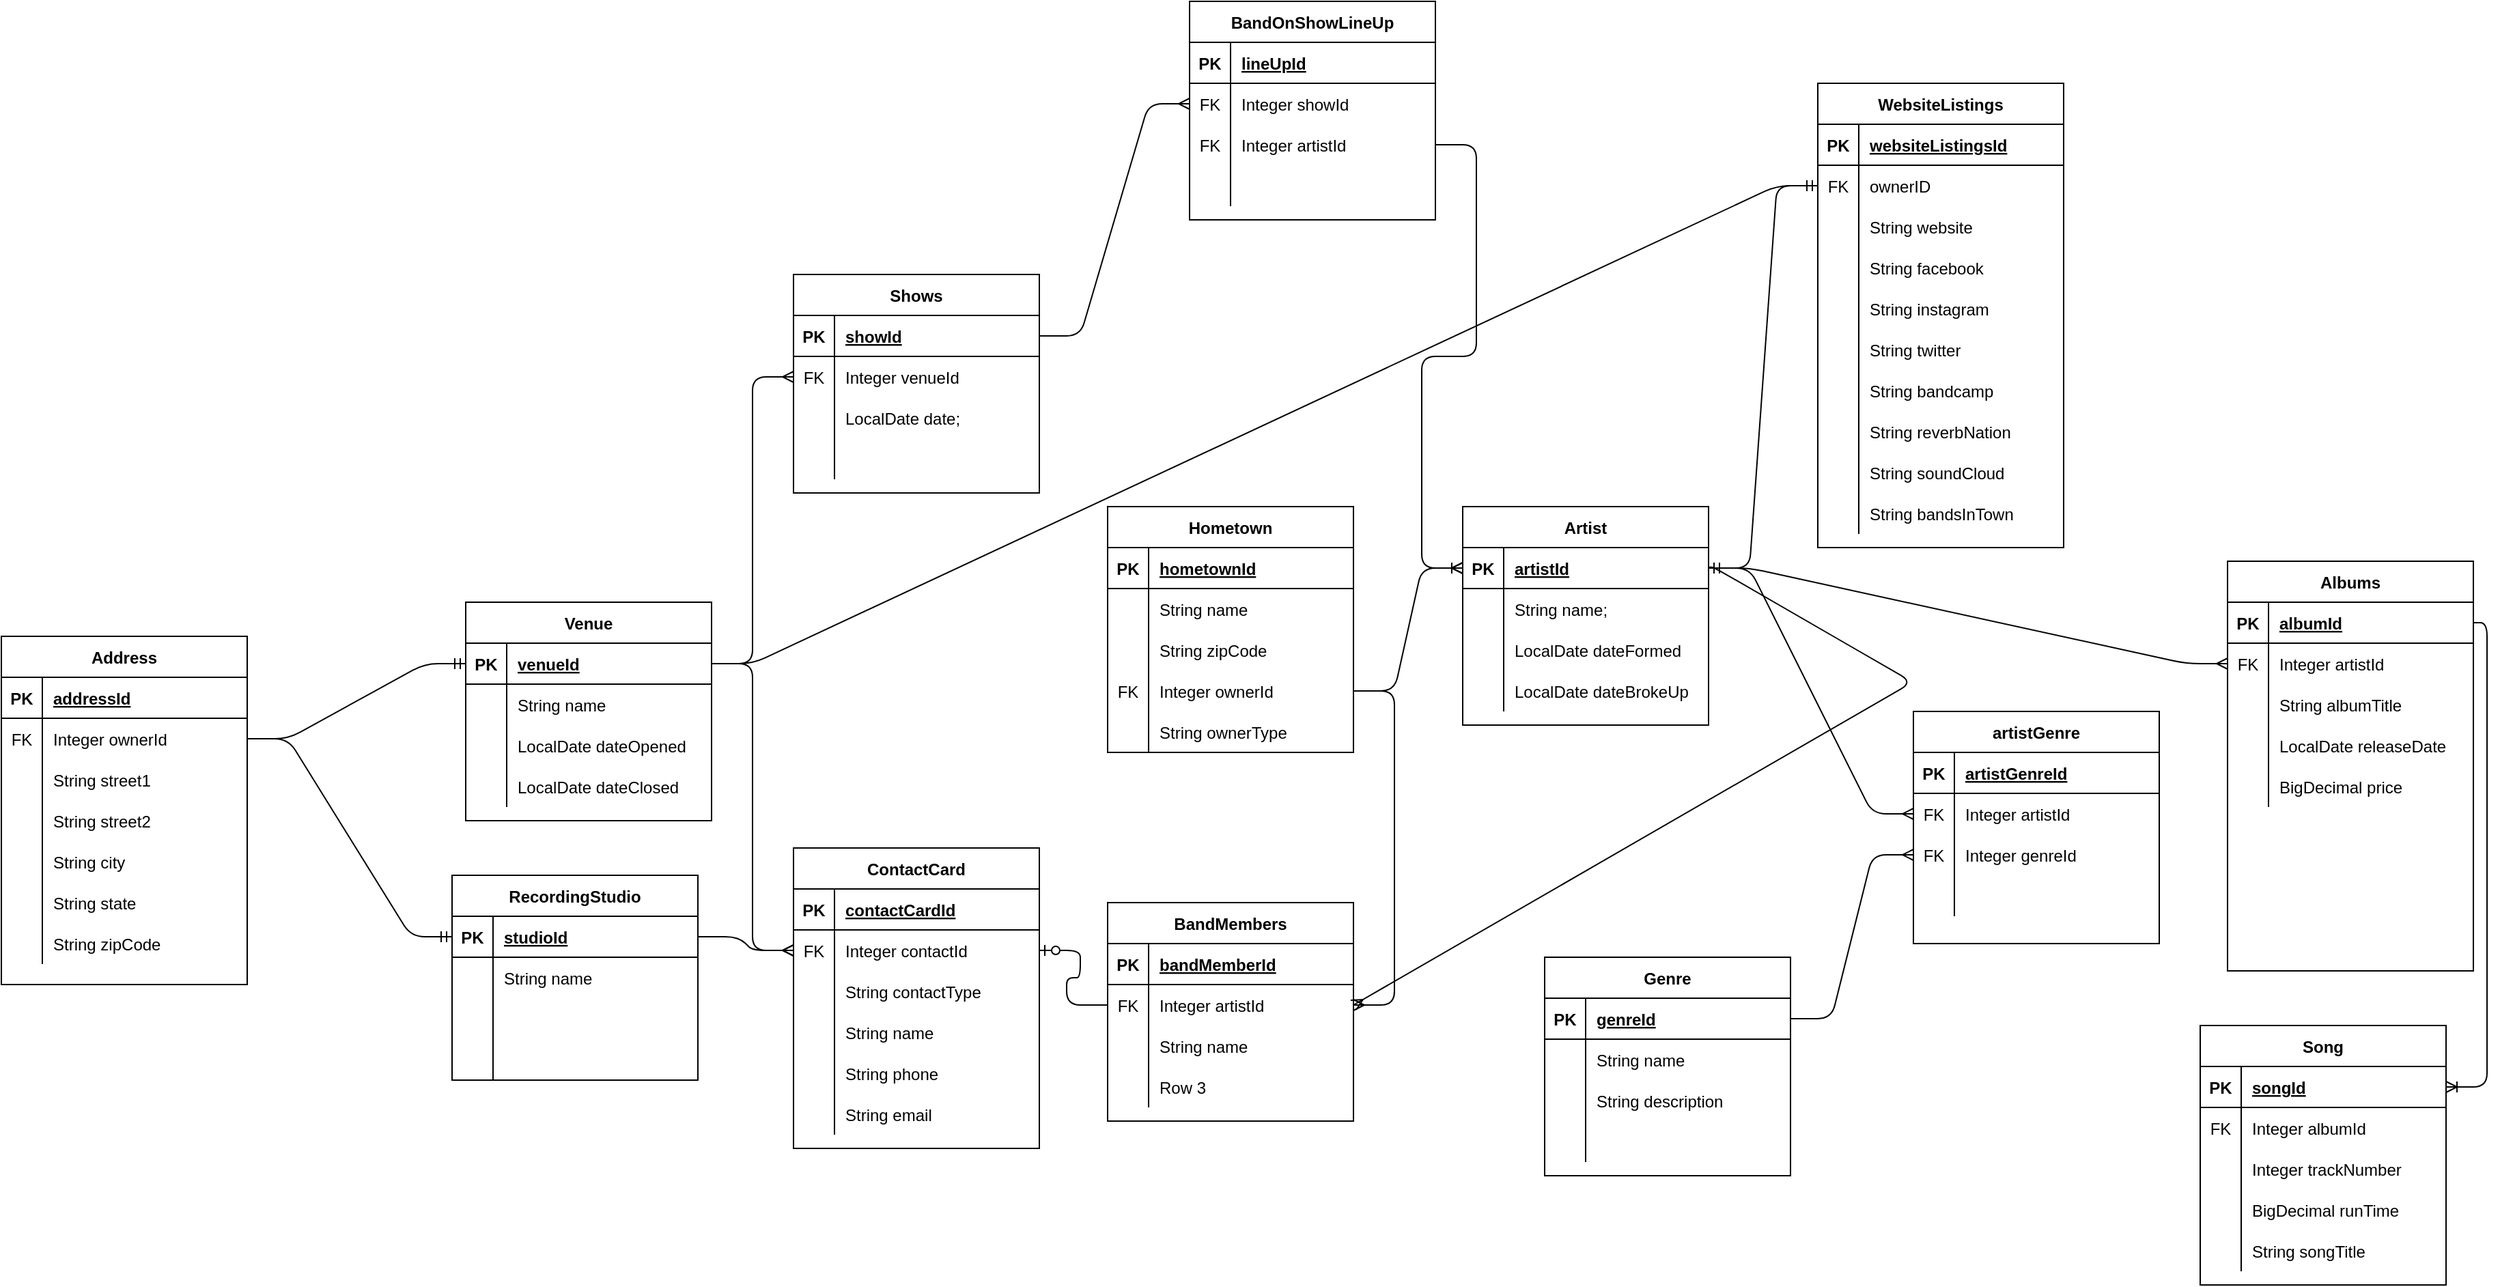 <mxfile version="14.4.8" type="github">
  <diagram id="R2lEEEUBdFMjLlhIrx00" name="Page-1">
    <mxGraphModel dx="1718" dy="450" grid="1" gridSize="10" guides="1" tooltips="1" connect="1" arrows="1" fold="1" page="1" pageScale="1" pageWidth="850" pageHeight="1100" math="0" shadow="0" extFonts="Permanent Marker^https://fonts.googleapis.com/css?family=Permanent+Marker">
      <root>
        <mxCell id="0" />
        <mxCell id="1" parent="0" />
        <mxCell id="gHwHjmnKLPiG4CidfDX4-1" value="Venue" style="shape=table;startSize=30;container=1;collapsible=1;childLayout=tableLayout;fixedRows=1;rowLines=0;fontStyle=1;align=center;resizeLast=1;" vertex="1" parent="1">
          <mxGeometry x="70" y="510" width="180" height="160" as="geometry" />
        </mxCell>
        <mxCell id="gHwHjmnKLPiG4CidfDX4-2" value="" style="shape=partialRectangle;collapsible=0;dropTarget=0;pointerEvents=0;fillColor=none;top=0;left=0;bottom=1;right=0;points=[[0,0.5],[1,0.5]];portConstraint=eastwest;" vertex="1" parent="gHwHjmnKLPiG4CidfDX4-1">
          <mxGeometry y="30" width="180" height="30" as="geometry" />
        </mxCell>
        <mxCell id="gHwHjmnKLPiG4CidfDX4-3" value="PK" style="shape=partialRectangle;connectable=0;fillColor=none;top=0;left=0;bottom=0;right=0;fontStyle=1;overflow=hidden;" vertex="1" parent="gHwHjmnKLPiG4CidfDX4-2">
          <mxGeometry width="30" height="30" as="geometry" />
        </mxCell>
        <mxCell id="gHwHjmnKLPiG4CidfDX4-4" value="venueId" style="shape=partialRectangle;connectable=0;fillColor=none;top=0;left=0;bottom=0;right=0;align=left;spacingLeft=6;fontStyle=5;overflow=hidden;" vertex="1" parent="gHwHjmnKLPiG4CidfDX4-2">
          <mxGeometry x="30" width="150" height="30" as="geometry" />
        </mxCell>
        <mxCell id="gHwHjmnKLPiG4CidfDX4-5" value="" style="shape=partialRectangle;collapsible=0;dropTarget=0;pointerEvents=0;fillColor=none;top=0;left=0;bottom=0;right=0;points=[[0,0.5],[1,0.5]];portConstraint=eastwest;" vertex="1" parent="gHwHjmnKLPiG4CidfDX4-1">
          <mxGeometry y="60" width="180" height="30" as="geometry" />
        </mxCell>
        <mxCell id="gHwHjmnKLPiG4CidfDX4-6" value="" style="shape=partialRectangle;connectable=0;fillColor=none;top=0;left=0;bottom=0;right=0;editable=1;overflow=hidden;" vertex="1" parent="gHwHjmnKLPiG4CidfDX4-5">
          <mxGeometry width="30" height="30" as="geometry" />
        </mxCell>
        <mxCell id="gHwHjmnKLPiG4CidfDX4-7" value="String name" style="shape=partialRectangle;connectable=0;fillColor=none;top=0;left=0;bottom=0;right=0;align=left;spacingLeft=6;overflow=hidden;" vertex="1" parent="gHwHjmnKLPiG4CidfDX4-5">
          <mxGeometry x="30" width="150" height="30" as="geometry" />
        </mxCell>
        <mxCell id="gHwHjmnKLPiG4CidfDX4-8" value="" style="shape=partialRectangle;collapsible=0;dropTarget=0;pointerEvents=0;fillColor=none;top=0;left=0;bottom=0;right=0;points=[[0,0.5],[1,0.5]];portConstraint=eastwest;" vertex="1" parent="gHwHjmnKLPiG4CidfDX4-1">
          <mxGeometry y="90" width="180" height="30" as="geometry" />
        </mxCell>
        <mxCell id="gHwHjmnKLPiG4CidfDX4-9" value="" style="shape=partialRectangle;connectable=0;fillColor=none;top=0;left=0;bottom=0;right=0;editable=1;overflow=hidden;" vertex="1" parent="gHwHjmnKLPiG4CidfDX4-8">
          <mxGeometry width="30" height="30" as="geometry" />
        </mxCell>
        <mxCell id="gHwHjmnKLPiG4CidfDX4-10" value="LocalDate dateOpened" style="shape=partialRectangle;connectable=0;fillColor=none;top=0;left=0;bottom=0;right=0;align=left;spacingLeft=6;overflow=hidden;" vertex="1" parent="gHwHjmnKLPiG4CidfDX4-8">
          <mxGeometry x="30" width="150" height="30" as="geometry" />
        </mxCell>
        <mxCell id="gHwHjmnKLPiG4CidfDX4-11" value="" style="shape=partialRectangle;collapsible=0;dropTarget=0;pointerEvents=0;fillColor=none;top=0;left=0;bottom=0;right=0;points=[[0,0.5],[1,0.5]];portConstraint=eastwest;" vertex="1" parent="gHwHjmnKLPiG4CidfDX4-1">
          <mxGeometry y="120" width="180" height="30" as="geometry" />
        </mxCell>
        <mxCell id="gHwHjmnKLPiG4CidfDX4-12" value="" style="shape=partialRectangle;connectable=0;fillColor=none;top=0;left=0;bottom=0;right=0;editable=1;overflow=hidden;" vertex="1" parent="gHwHjmnKLPiG4CidfDX4-11">
          <mxGeometry width="30" height="30" as="geometry" />
        </mxCell>
        <mxCell id="gHwHjmnKLPiG4CidfDX4-13" value="LocalDate dateClosed" style="shape=partialRectangle;connectable=0;fillColor=none;top=0;left=0;bottom=0;right=0;align=left;spacingLeft=6;overflow=hidden;" vertex="1" parent="gHwHjmnKLPiG4CidfDX4-11">
          <mxGeometry x="30" width="150" height="30" as="geometry" />
        </mxCell>
        <mxCell id="gHwHjmnKLPiG4CidfDX4-28" value="Shows" style="shape=table;startSize=30;container=1;collapsible=1;childLayout=tableLayout;fixedRows=1;rowLines=0;fontStyle=1;align=center;resizeLast=1;" vertex="1" parent="1">
          <mxGeometry x="310" y="270" width="180" height="160" as="geometry" />
        </mxCell>
        <mxCell id="gHwHjmnKLPiG4CidfDX4-29" value="" style="shape=partialRectangle;collapsible=0;dropTarget=0;pointerEvents=0;fillColor=none;top=0;left=0;bottom=1;right=0;points=[[0,0.5],[1,0.5]];portConstraint=eastwest;" vertex="1" parent="gHwHjmnKLPiG4CidfDX4-28">
          <mxGeometry y="30" width="180" height="30" as="geometry" />
        </mxCell>
        <mxCell id="gHwHjmnKLPiG4CidfDX4-30" value="PK" style="shape=partialRectangle;connectable=0;fillColor=none;top=0;left=0;bottom=0;right=0;fontStyle=1;overflow=hidden;" vertex="1" parent="gHwHjmnKLPiG4CidfDX4-29">
          <mxGeometry width="30" height="30" as="geometry" />
        </mxCell>
        <mxCell id="gHwHjmnKLPiG4CidfDX4-31" value="showId" style="shape=partialRectangle;connectable=0;fillColor=none;top=0;left=0;bottom=0;right=0;align=left;spacingLeft=6;fontStyle=5;overflow=hidden;" vertex="1" parent="gHwHjmnKLPiG4CidfDX4-29">
          <mxGeometry x="30" width="150" height="30" as="geometry" />
        </mxCell>
        <mxCell id="gHwHjmnKLPiG4CidfDX4-32" value="" style="shape=partialRectangle;collapsible=0;dropTarget=0;pointerEvents=0;fillColor=none;top=0;left=0;bottom=0;right=0;points=[[0,0.5],[1,0.5]];portConstraint=eastwest;" vertex="1" parent="gHwHjmnKLPiG4CidfDX4-28">
          <mxGeometry y="60" width="180" height="30" as="geometry" />
        </mxCell>
        <mxCell id="gHwHjmnKLPiG4CidfDX4-33" value="FK" style="shape=partialRectangle;connectable=0;fillColor=none;top=0;left=0;bottom=0;right=0;editable=1;overflow=hidden;" vertex="1" parent="gHwHjmnKLPiG4CidfDX4-32">
          <mxGeometry width="30" height="30" as="geometry" />
        </mxCell>
        <mxCell id="gHwHjmnKLPiG4CidfDX4-34" value="Integer venueId" style="shape=partialRectangle;connectable=0;fillColor=none;top=0;left=0;bottom=0;right=0;align=left;spacingLeft=6;overflow=hidden;" vertex="1" parent="gHwHjmnKLPiG4CidfDX4-32">
          <mxGeometry x="30" width="150" height="30" as="geometry" />
        </mxCell>
        <mxCell id="gHwHjmnKLPiG4CidfDX4-35" value="" style="shape=partialRectangle;collapsible=0;dropTarget=0;pointerEvents=0;fillColor=none;top=0;left=0;bottom=0;right=0;points=[[0,0.5],[1,0.5]];portConstraint=eastwest;" vertex="1" parent="gHwHjmnKLPiG4CidfDX4-28">
          <mxGeometry y="90" width="180" height="30" as="geometry" />
        </mxCell>
        <mxCell id="gHwHjmnKLPiG4CidfDX4-36" value="" style="shape=partialRectangle;connectable=0;fillColor=none;top=0;left=0;bottom=0;right=0;editable=1;overflow=hidden;" vertex="1" parent="gHwHjmnKLPiG4CidfDX4-35">
          <mxGeometry width="30" height="30" as="geometry" />
        </mxCell>
        <mxCell id="gHwHjmnKLPiG4CidfDX4-37" value="LocalDate date;" style="shape=partialRectangle;connectable=0;fillColor=none;top=0;left=0;bottom=0;right=0;align=left;spacingLeft=6;overflow=hidden;" vertex="1" parent="gHwHjmnKLPiG4CidfDX4-35">
          <mxGeometry x="30" width="150" height="30" as="geometry" />
        </mxCell>
        <mxCell id="gHwHjmnKLPiG4CidfDX4-38" value="" style="shape=partialRectangle;collapsible=0;dropTarget=0;pointerEvents=0;fillColor=none;top=0;left=0;bottom=0;right=0;points=[[0,0.5],[1,0.5]];portConstraint=eastwest;" vertex="1" parent="gHwHjmnKLPiG4CidfDX4-28">
          <mxGeometry y="120" width="180" height="30" as="geometry" />
        </mxCell>
        <mxCell id="gHwHjmnKLPiG4CidfDX4-39" value="" style="shape=partialRectangle;connectable=0;fillColor=none;top=0;left=0;bottom=0;right=0;editable=1;overflow=hidden;" vertex="1" parent="gHwHjmnKLPiG4CidfDX4-38">
          <mxGeometry width="30" height="30" as="geometry" />
        </mxCell>
        <mxCell id="gHwHjmnKLPiG4CidfDX4-40" value="" style="shape=partialRectangle;connectable=0;fillColor=none;top=0;left=0;bottom=0;right=0;align=left;spacingLeft=6;overflow=hidden;" vertex="1" parent="gHwHjmnKLPiG4CidfDX4-38">
          <mxGeometry x="30" width="150" height="30" as="geometry" />
        </mxCell>
        <mxCell id="gHwHjmnKLPiG4CidfDX4-41" value="Artist" style="shape=table;startSize=30;container=1;collapsible=1;childLayout=tableLayout;fixedRows=1;rowLines=0;fontStyle=1;align=center;resizeLast=1;" vertex="1" parent="1">
          <mxGeometry x="800" y="440" width="180" height="160" as="geometry" />
        </mxCell>
        <mxCell id="gHwHjmnKLPiG4CidfDX4-42" value="" style="shape=partialRectangle;collapsible=0;dropTarget=0;pointerEvents=0;fillColor=none;top=0;left=0;bottom=1;right=0;points=[[0,0.5],[1,0.5]];portConstraint=eastwest;" vertex="1" parent="gHwHjmnKLPiG4CidfDX4-41">
          <mxGeometry y="30" width="180" height="30" as="geometry" />
        </mxCell>
        <mxCell id="gHwHjmnKLPiG4CidfDX4-43" value="PK" style="shape=partialRectangle;connectable=0;fillColor=none;top=0;left=0;bottom=0;right=0;fontStyle=1;overflow=hidden;" vertex="1" parent="gHwHjmnKLPiG4CidfDX4-42">
          <mxGeometry width="30" height="30" as="geometry" />
        </mxCell>
        <mxCell id="gHwHjmnKLPiG4CidfDX4-44" value="artistId" style="shape=partialRectangle;connectable=0;fillColor=none;top=0;left=0;bottom=0;right=0;align=left;spacingLeft=6;fontStyle=5;overflow=hidden;" vertex="1" parent="gHwHjmnKLPiG4CidfDX4-42">
          <mxGeometry x="30" width="150" height="30" as="geometry" />
        </mxCell>
        <mxCell id="gHwHjmnKLPiG4CidfDX4-45" value="" style="shape=partialRectangle;collapsible=0;dropTarget=0;pointerEvents=0;fillColor=none;top=0;left=0;bottom=0;right=0;points=[[0,0.5],[1,0.5]];portConstraint=eastwest;" vertex="1" parent="gHwHjmnKLPiG4CidfDX4-41">
          <mxGeometry y="60" width="180" height="30" as="geometry" />
        </mxCell>
        <mxCell id="gHwHjmnKLPiG4CidfDX4-46" value="" style="shape=partialRectangle;connectable=0;fillColor=none;top=0;left=0;bottom=0;right=0;editable=1;overflow=hidden;" vertex="1" parent="gHwHjmnKLPiG4CidfDX4-45">
          <mxGeometry width="30" height="30" as="geometry" />
        </mxCell>
        <mxCell id="gHwHjmnKLPiG4CidfDX4-47" value="String name;" style="shape=partialRectangle;connectable=0;fillColor=none;top=0;left=0;bottom=0;right=0;align=left;spacingLeft=6;overflow=hidden;" vertex="1" parent="gHwHjmnKLPiG4CidfDX4-45">
          <mxGeometry x="30" width="150" height="30" as="geometry" />
        </mxCell>
        <mxCell id="gHwHjmnKLPiG4CidfDX4-48" value="" style="shape=partialRectangle;collapsible=0;dropTarget=0;pointerEvents=0;fillColor=none;top=0;left=0;bottom=0;right=0;points=[[0,0.5],[1,0.5]];portConstraint=eastwest;" vertex="1" parent="gHwHjmnKLPiG4CidfDX4-41">
          <mxGeometry y="90" width="180" height="30" as="geometry" />
        </mxCell>
        <mxCell id="gHwHjmnKLPiG4CidfDX4-49" value="" style="shape=partialRectangle;connectable=0;fillColor=none;top=0;left=0;bottom=0;right=0;editable=1;overflow=hidden;" vertex="1" parent="gHwHjmnKLPiG4CidfDX4-48">
          <mxGeometry width="30" height="30" as="geometry" />
        </mxCell>
        <mxCell id="gHwHjmnKLPiG4CidfDX4-50" value="LocalDate dateFormed" style="shape=partialRectangle;connectable=0;fillColor=none;top=0;left=0;bottom=0;right=0;align=left;spacingLeft=6;overflow=hidden;" vertex="1" parent="gHwHjmnKLPiG4CidfDX4-48">
          <mxGeometry x="30" width="150" height="30" as="geometry" />
        </mxCell>
        <mxCell id="gHwHjmnKLPiG4CidfDX4-51" value="" style="shape=partialRectangle;collapsible=0;dropTarget=0;pointerEvents=0;fillColor=none;top=0;left=0;bottom=0;right=0;points=[[0,0.5],[1,0.5]];portConstraint=eastwest;" vertex="1" parent="gHwHjmnKLPiG4CidfDX4-41">
          <mxGeometry y="120" width="180" height="30" as="geometry" />
        </mxCell>
        <mxCell id="gHwHjmnKLPiG4CidfDX4-52" value="" style="shape=partialRectangle;connectable=0;fillColor=none;top=0;left=0;bottom=0;right=0;editable=1;overflow=hidden;" vertex="1" parent="gHwHjmnKLPiG4CidfDX4-51">
          <mxGeometry width="30" height="30" as="geometry" />
        </mxCell>
        <mxCell id="gHwHjmnKLPiG4CidfDX4-53" value="LocalDate dateBrokeUp" style="shape=partialRectangle;connectable=0;fillColor=none;top=0;left=0;bottom=0;right=0;align=left;spacingLeft=6;overflow=hidden;" vertex="1" parent="gHwHjmnKLPiG4CidfDX4-51">
          <mxGeometry x="30" width="150" height="30" as="geometry" />
        </mxCell>
        <mxCell id="gHwHjmnKLPiG4CidfDX4-54" value="BandOnShowLineUp" style="shape=table;startSize=30;container=1;collapsible=1;childLayout=tableLayout;fixedRows=1;rowLines=0;fontStyle=1;align=center;resizeLast=1;" vertex="1" parent="1">
          <mxGeometry x="600" y="70" width="180" height="160" as="geometry" />
        </mxCell>
        <mxCell id="gHwHjmnKLPiG4CidfDX4-55" value="" style="shape=partialRectangle;collapsible=0;dropTarget=0;pointerEvents=0;fillColor=none;top=0;left=0;bottom=1;right=0;points=[[0,0.5],[1,0.5]];portConstraint=eastwest;" vertex="1" parent="gHwHjmnKLPiG4CidfDX4-54">
          <mxGeometry y="30" width="180" height="30" as="geometry" />
        </mxCell>
        <mxCell id="gHwHjmnKLPiG4CidfDX4-56" value="PK" style="shape=partialRectangle;connectable=0;fillColor=none;top=0;left=0;bottom=0;right=0;fontStyle=1;overflow=hidden;" vertex="1" parent="gHwHjmnKLPiG4CidfDX4-55">
          <mxGeometry width="30" height="30" as="geometry" />
        </mxCell>
        <mxCell id="gHwHjmnKLPiG4CidfDX4-57" value="lineUpId" style="shape=partialRectangle;connectable=0;fillColor=none;top=0;left=0;bottom=0;right=0;align=left;spacingLeft=6;fontStyle=5;overflow=hidden;" vertex="1" parent="gHwHjmnKLPiG4CidfDX4-55">
          <mxGeometry x="30" width="150" height="30" as="geometry" />
        </mxCell>
        <mxCell id="gHwHjmnKLPiG4CidfDX4-58" value="" style="shape=partialRectangle;collapsible=0;dropTarget=0;pointerEvents=0;fillColor=none;top=0;left=0;bottom=0;right=0;points=[[0,0.5],[1,0.5]];portConstraint=eastwest;" vertex="1" parent="gHwHjmnKLPiG4CidfDX4-54">
          <mxGeometry y="60" width="180" height="30" as="geometry" />
        </mxCell>
        <mxCell id="gHwHjmnKLPiG4CidfDX4-59" value="FK" style="shape=partialRectangle;connectable=0;fillColor=none;top=0;left=0;bottom=0;right=0;editable=1;overflow=hidden;" vertex="1" parent="gHwHjmnKLPiG4CidfDX4-58">
          <mxGeometry width="30" height="30" as="geometry" />
        </mxCell>
        <mxCell id="gHwHjmnKLPiG4CidfDX4-60" value="Integer showId" style="shape=partialRectangle;connectable=0;fillColor=none;top=0;left=0;bottom=0;right=0;align=left;spacingLeft=6;overflow=hidden;" vertex="1" parent="gHwHjmnKLPiG4CidfDX4-58">
          <mxGeometry x="30" width="150" height="30" as="geometry" />
        </mxCell>
        <mxCell id="gHwHjmnKLPiG4CidfDX4-61" value="" style="shape=partialRectangle;collapsible=0;dropTarget=0;pointerEvents=0;fillColor=none;top=0;left=0;bottom=0;right=0;points=[[0,0.5],[1,0.5]];portConstraint=eastwest;" vertex="1" parent="gHwHjmnKLPiG4CidfDX4-54">
          <mxGeometry y="90" width="180" height="30" as="geometry" />
        </mxCell>
        <mxCell id="gHwHjmnKLPiG4CidfDX4-62" value="FK" style="shape=partialRectangle;connectable=0;fillColor=none;top=0;left=0;bottom=0;right=0;editable=1;overflow=hidden;" vertex="1" parent="gHwHjmnKLPiG4CidfDX4-61">
          <mxGeometry width="30" height="30" as="geometry" />
        </mxCell>
        <mxCell id="gHwHjmnKLPiG4CidfDX4-63" value="Integer artistId" style="shape=partialRectangle;connectable=0;fillColor=none;top=0;left=0;bottom=0;right=0;align=left;spacingLeft=6;overflow=hidden;" vertex="1" parent="gHwHjmnKLPiG4CidfDX4-61">
          <mxGeometry x="30" width="150" height="30" as="geometry" />
        </mxCell>
        <mxCell id="gHwHjmnKLPiG4CidfDX4-64" value="" style="shape=partialRectangle;collapsible=0;dropTarget=0;pointerEvents=0;fillColor=none;top=0;left=0;bottom=0;right=0;points=[[0,0.5],[1,0.5]];portConstraint=eastwest;" vertex="1" parent="gHwHjmnKLPiG4CidfDX4-54">
          <mxGeometry y="120" width="180" height="30" as="geometry" />
        </mxCell>
        <mxCell id="gHwHjmnKLPiG4CidfDX4-65" value="" style="shape=partialRectangle;connectable=0;fillColor=none;top=0;left=0;bottom=0;right=0;editable=1;overflow=hidden;" vertex="1" parent="gHwHjmnKLPiG4CidfDX4-64">
          <mxGeometry width="30" height="30" as="geometry" />
        </mxCell>
        <mxCell id="gHwHjmnKLPiG4CidfDX4-66" value="" style="shape=partialRectangle;connectable=0;fillColor=none;top=0;left=0;bottom=0;right=0;align=left;spacingLeft=6;overflow=hidden;" vertex="1" parent="gHwHjmnKLPiG4CidfDX4-64">
          <mxGeometry x="30" width="150" height="30" as="geometry" />
        </mxCell>
        <mxCell id="gHwHjmnKLPiG4CidfDX4-67" value="" style="edgeStyle=entityRelationEdgeStyle;fontSize=12;html=1;endArrow=ERmany;exitX=1;exitY=0.5;exitDx=0;exitDy=0;entryX=0;entryY=0.5;entryDx=0;entryDy=0;" edge="1" parent="1" source="gHwHjmnKLPiG4CidfDX4-29" target="gHwHjmnKLPiG4CidfDX4-58">
          <mxGeometry width="100" height="100" relative="1" as="geometry">
            <mxPoint x="710" y="640" as="sourcePoint" />
            <mxPoint x="400" y="595" as="targetPoint" />
          </mxGeometry>
        </mxCell>
        <mxCell id="gHwHjmnKLPiG4CidfDX4-68" value="" style="edgeStyle=entityRelationEdgeStyle;fontSize=12;html=1;endArrow=ERmany;exitX=1;exitY=0.5;exitDx=0;exitDy=0;entryX=0;entryY=0.5;entryDx=0;entryDy=0;" edge="1" parent="1" source="gHwHjmnKLPiG4CidfDX4-2" target="gHwHjmnKLPiG4CidfDX4-32">
          <mxGeometry width="100" height="100" relative="1" as="geometry">
            <mxPoint x="230" y="690" as="sourcePoint" />
            <mxPoint x="330" y="590" as="targetPoint" />
          </mxGeometry>
        </mxCell>
        <mxCell id="gHwHjmnKLPiG4CidfDX4-69" value="" style="edgeStyle=entityRelationEdgeStyle;fontSize=12;html=1;endArrow=ERmany;entryX=0;entryY=0.5;entryDx=0;entryDy=0;exitX=1;exitY=0.5;exitDx=0;exitDy=0;" edge="1" parent="1" source="gHwHjmnKLPiG4CidfDX4-61" target="gHwHjmnKLPiG4CidfDX4-42">
          <mxGeometry width="100" height="100" relative="1" as="geometry">
            <mxPoint x="640" y="570" as="sourcePoint" />
            <mxPoint x="740" y="470" as="targetPoint" />
          </mxGeometry>
        </mxCell>
        <mxCell id="gHwHjmnKLPiG4CidfDX4-70" value="Albums" style="shape=table;startSize=30;container=1;collapsible=1;childLayout=tableLayout;fixedRows=1;rowLines=0;fontStyle=1;align=center;resizeLast=1;" vertex="1" parent="1">
          <mxGeometry x="1360" y="480" width="180" height="300" as="geometry" />
        </mxCell>
        <mxCell id="gHwHjmnKLPiG4CidfDX4-71" value="" style="shape=partialRectangle;collapsible=0;dropTarget=0;pointerEvents=0;fillColor=none;top=0;left=0;bottom=1;right=0;points=[[0,0.5],[1,0.5]];portConstraint=eastwest;" vertex="1" parent="gHwHjmnKLPiG4CidfDX4-70">
          <mxGeometry y="30" width="180" height="30" as="geometry" />
        </mxCell>
        <mxCell id="gHwHjmnKLPiG4CidfDX4-72" value="PK" style="shape=partialRectangle;connectable=0;fillColor=none;top=0;left=0;bottom=0;right=0;fontStyle=1;overflow=hidden;" vertex="1" parent="gHwHjmnKLPiG4CidfDX4-71">
          <mxGeometry width="30" height="30" as="geometry" />
        </mxCell>
        <mxCell id="gHwHjmnKLPiG4CidfDX4-73" value="albumId" style="shape=partialRectangle;connectable=0;fillColor=none;top=0;left=0;bottom=0;right=0;align=left;spacingLeft=6;fontStyle=5;overflow=hidden;" vertex="1" parent="gHwHjmnKLPiG4CidfDX4-71">
          <mxGeometry x="30" width="150" height="30" as="geometry" />
        </mxCell>
        <mxCell id="gHwHjmnKLPiG4CidfDX4-74" value="" style="shape=partialRectangle;collapsible=0;dropTarget=0;pointerEvents=0;fillColor=none;top=0;left=0;bottom=0;right=0;points=[[0,0.5],[1,0.5]];portConstraint=eastwest;" vertex="1" parent="gHwHjmnKLPiG4CidfDX4-70">
          <mxGeometry y="60" width="180" height="30" as="geometry" />
        </mxCell>
        <mxCell id="gHwHjmnKLPiG4CidfDX4-75" value="FK" style="shape=partialRectangle;connectable=0;fillColor=none;top=0;left=0;bottom=0;right=0;editable=1;overflow=hidden;" vertex="1" parent="gHwHjmnKLPiG4CidfDX4-74">
          <mxGeometry width="30" height="30" as="geometry" />
        </mxCell>
        <mxCell id="gHwHjmnKLPiG4CidfDX4-76" value="Integer artistId" style="shape=partialRectangle;connectable=0;fillColor=none;top=0;left=0;bottom=0;right=0;align=left;spacingLeft=6;overflow=hidden;" vertex="1" parent="gHwHjmnKLPiG4CidfDX4-74">
          <mxGeometry x="30" width="150" height="30" as="geometry" />
        </mxCell>
        <mxCell id="gHwHjmnKLPiG4CidfDX4-77" value="" style="shape=partialRectangle;collapsible=0;dropTarget=0;pointerEvents=0;fillColor=none;top=0;left=0;bottom=0;right=0;points=[[0,0.5],[1,0.5]];portConstraint=eastwest;" vertex="1" parent="gHwHjmnKLPiG4CidfDX4-70">
          <mxGeometry y="90" width="180" height="30" as="geometry" />
        </mxCell>
        <mxCell id="gHwHjmnKLPiG4CidfDX4-78" value="" style="shape=partialRectangle;connectable=0;fillColor=none;top=0;left=0;bottom=0;right=0;editable=1;overflow=hidden;" vertex="1" parent="gHwHjmnKLPiG4CidfDX4-77">
          <mxGeometry width="30" height="30" as="geometry" />
        </mxCell>
        <mxCell id="gHwHjmnKLPiG4CidfDX4-79" value="String albumTitle" style="shape=partialRectangle;connectable=0;fillColor=none;top=0;left=0;bottom=0;right=0;align=left;spacingLeft=6;overflow=hidden;" vertex="1" parent="gHwHjmnKLPiG4CidfDX4-77">
          <mxGeometry x="30" width="150" height="30" as="geometry" />
        </mxCell>
        <mxCell id="gHwHjmnKLPiG4CidfDX4-80" value="" style="shape=partialRectangle;collapsible=0;dropTarget=0;pointerEvents=0;fillColor=none;top=0;left=0;bottom=0;right=0;points=[[0,0.5],[1,0.5]];portConstraint=eastwest;" vertex="1" parent="gHwHjmnKLPiG4CidfDX4-70">
          <mxGeometry y="120" width="180" height="30" as="geometry" />
        </mxCell>
        <mxCell id="gHwHjmnKLPiG4CidfDX4-81" value="" style="shape=partialRectangle;connectable=0;fillColor=none;top=0;left=0;bottom=0;right=0;editable=1;overflow=hidden;" vertex="1" parent="gHwHjmnKLPiG4CidfDX4-80">
          <mxGeometry width="30" height="30" as="geometry" />
        </mxCell>
        <mxCell id="gHwHjmnKLPiG4CidfDX4-82" value="LocalDate releaseDate" style="shape=partialRectangle;connectable=0;fillColor=none;top=0;left=0;bottom=0;right=0;align=left;spacingLeft=6;overflow=hidden;" vertex="1" parent="gHwHjmnKLPiG4CidfDX4-80">
          <mxGeometry x="30" width="150" height="30" as="geometry" />
        </mxCell>
        <mxCell id="gHwHjmnKLPiG4CidfDX4-104" value="" style="shape=partialRectangle;collapsible=0;dropTarget=0;pointerEvents=0;fillColor=none;top=0;left=0;bottom=0;right=0;points=[[0,0.5],[1,0.5]];portConstraint=eastwest;" vertex="1" parent="gHwHjmnKLPiG4CidfDX4-70">
          <mxGeometry y="150" width="180" height="30" as="geometry" />
        </mxCell>
        <mxCell id="gHwHjmnKLPiG4CidfDX4-105" value="" style="shape=partialRectangle;connectable=0;fillColor=none;top=0;left=0;bottom=0;right=0;editable=1;overflow=hidden;" vertex="1" parent="gHwHjmnKLPiG4CidfDX4-104">
          <mxGeometry width="30" height="30" as="geometry" />
        </mxCell>
        <mxCell id="gHwHjmnKLPiG4CidfDX4-106" value="BigDecimal price" style="shape=partialRectangle;connectable=0;fillColor=none;top=0;left=0;bottom=0;right=0;align=left;spacingLeft=6;overflow=hidden;" vertex="1" parent="gHwHjmnKLPiG4CidfDX4-104">
          <mxGeometry x="30" width="150" height="30" as="geometry" />
        </mxCell>
        <mxCell id="gHwHjmnKLPiG4CidfDX4-107" value="artistGenre" style="shape=table;startSize=30;container=1;collapsible=1;childLayout=tableLayout;fixedRows=1;rowLines=0;fontStyle=1;align=center;resizeLast=1;" vertex="1" parent="1">
          <mxGeometry x="1130" y="590" width="180" height="170" as="geometry" />
        </mxCell>
        <mxCell id="gHwHjmnKLPiG4CidfDX4-108" value="" style="shape=partialRectangle;collapsible=0;dropTarget=0;pointerEvents=0;fillColor=none;top=0;left=0;bottom=1;right=0;points=[[0,0.5],[1,0.5]];portConstraint=eastwest;" vertex="1" parent="gHwHjmnKLPiG4CidfDX4-107">
          <mxGeometry y="30" width="180" height="30" as="geometry" />
        </mxCell>
        <mxCell id="gHwHjmnKLPiG4CidfDX4-109" value="PK" style="shape=partialRectangle;connectable=0;fillColor=none;top=0;left=0;bottom=0;right=0;fontStyle=1;overflow=hidden;" vertex="1" parent="gHwHjmnKLPiG4CidfDX4-108">
          <mxGeometry width="30" height="30" as="geometry" />
        </mxCell>
        <mxCell id="gHwHjmnKLPiG4CidfDX4-110" value="artistGenreId" style="shape=partialRectangle;connectable=0;fillColor=none;top=0;left=0;bottom=0;right=0;align=left;spacingLeft=6;fontStyle=5;overflow=hidden;" vertex="1" parent="gHwHjmnKLPiG4CidfDX4-108">
          <mxGeometry x="30" width="150" height="30" as="geometry" />
        </mxCell>
        <mxCell id="gHwHjmnKLPiG4CidfDX4-111" value="" style="shape=partialRectangle;collapsible=0;dropTarget=0;pointerEvents=0;fillColor=none;top=0;left=0;bottom=0;right=0;points=[[0,0.5],[1,0.5]];portConstraint=eastwest;" vertex="1" parent="gHwHjmnKLPiG4CidfDX4-107">
          <mxGeometry y="60" width="180" height="30" as="geometry" />
        </mxCell>
        <mxCell id="gHwHjmnKLPiG4CidfDX4-112" value="FK" style="shape=partialRectangle;connectable=0;fillColor=none;top=0;left=0;bottom=0;right=0;editable=1;overflow=hidden;" vertex="1" parent="gHwHjmnKLPiG4CidfDX4-111">
          <mxGeometry width="30" height="30" as="geometry" />
        </mxCell>
        <mxCell id="gHwHjmnKLPiG4CidfDX4-113" value="Integer artistId" style="shape=partialRectangle;connectable=0;fillColor=none;top=0;left=0;bottom=0;right=0;align=left;spacingLeft=6;overflow=hidden;" vertex="1" parent="gHwHjmnKLPiG4CidfDX4-111">
          <mxGeometry x="30" width="150" height="30" as="geometry" />
        </mxCell>
        <mxCell id="gHwHjmnKLPiG4CidfDX4-114" value="" style="shape=partialRectangle;collapsible=0;dropTarget=0;pointerEvents=0;fillColor=none;top=0;left=0;bottom=0;right=0;points=[[0,0.5],[1,0.5]];portConstraint=eastwest;" vertex="1" parent="gHwHjmnKLPiG4CidfDX4-107">
          <mxGeometry y="90" width="180" height="30" as="geometry" />
        </mxCell>
        <mxCell id="gHwHjmnKLPiG4CidfDX4-115" value="FK" style="shape=partialRectangle;connectable=0;fillColor=none;top=0;left=0;bottom=0;right=0;editable=1;overflow=hidden;" vertex="1" parent="gHwHjmnKLPiG4CidfDX4-114">
          <mxGeometry width="30" height="30" as="geometry" />
        </mxCell>
        <mxCell id="gHwHjmnKLPiG4CidfDX4-116" value="Integer genreId" style="shape=partialRectangle;connectable=0;fillColor=none;top=0;left=0;bottom=0;right=0;align=left;spacingLeft=6;overflow=hidden;" vertex="1" parent="gHwHjmnKLPiG4CidfDX4-114">
          <mxGeometry x="30" width="150" height="30" as="geometry" />
        </mxCell>
        <mxCell id="gHwHjmnKLPiG4CidfDX4-117" value="" style="shape=partialRectangle;collapsible=0;dropTarget=0;pointerEvents=0;fillColor=none;top=0;left=0;bottom=0;right=0;points=[[0,0.5],[1,0.5]];portConstraint=eastwest;" vertex="1" parent="gHwHjmnKLPiG4CidfDX4-107">
          <mxGeometry y="120" width="180" height="30" as="geometry" />
        </mxCell>
        <mxCell id="gHwHjmnKLPiG4CidfDX4-118" value="" style="shape=partialRectangle;connectable=0;fillColor=none;top=0;left=0;bottom=0;right=0;editable=1;overflow=hidden;" vertex="1" parent="gHwHjmnKLPiG4CidfDX4-117">
          <mxGeometry width="30" height="30" as="geometry" />
        </mxCell>
        <mxCell id="gHwHjmnKLPiG4CidfDX4-119" value="" style="shape=partialRectangle;connectable=0;fillColor=none;top=0;left=0;bottom=0;right=0;align=left;spacingLeft=6;overflow=hidden;" vertex="1" parent="gHwHjmnKLPiG4CidfDX4-117">
          <mxGeometry x="30" width="150" height="30" as="geometry" />
        </mxCell>
        <mxCell id="gHwHjmnKLPiG4CidfDX4-120" value="Genre" style="shape=table;startSize=30;container=1;collapsible=1;childLayout=tableLayout;fixedRows=1;rowLines=0;fontStyle=1;align=center;resizeLast=1;" vertex="1" parent="1">
          <mxGeometry x="860" y="770" width="180" height="160" as="geometry" />
        </mxCell>
        <mxCell id="gHwHjmnKLPiG4CidfDX4-121" value="" style="shape=partialRectangle;collapsible=0;dropTarget=0;pointerEvents=0;fillColor=none;top=0;left=0;bottom=1;right=0;points=[[0,0.5],[1,0.5]];portConstraint=eastwest;" vertex="1" parent="gHwHjmnKLPiG4CidfDX4-120">
          <mxGeometry y="30" width="180" height="30" as="geometry" />
        </mxCell>
        <mxCell id="gHwHjmnKLPiG4CidfDX4-122" value="PK" style="shape=partialRectangle;connectable=0;fillColor=none;top=0;left=0;bottom=0;right=0;fontStyle=1;overflow=hidden;" vertex="1" parent="gHwHjmnKLPiG4CidfDX4-121">
          <mxGeometry width="30" height="30" as="geometry" />
        </mxCell>
        <mxCell id="gHwHjmnKLPiG4CidfDX4-123" value="genreId" style="shape=partialRectangle;connectable=0;fillColor=none;top=0;left=0;bottom=0;right=0;align=left;spacingLeft=6;fontStyle=5;overflow=hidden;" vertex="1" parent="gHwHjmnKLPiG4CidfDX4-121">
          <mxGeometry x="30" width="150" height="30" as="geometry" />
        </mxCell>
        <mxCell id="gHwHjmnKLPiG4CidfDX4-124" value="" style="shape=partialRectangle;collapsible=0;dropTarget=0;pointerEvents=0;fillColor=none;top=0;left=0;bottom=0;right=0;points=[[0,0.5],[1,0.5]];portConstraint=eastwest;" vertex="1" parent="gHwHjmnKLPiG4CidfDX4-120">
          <mxGeometry y="60" width="180" height="30" as="geometry" />
        </mxCell>
        <mxCell id="gHwHjmnKLPiG4CidfDX4-125" value="" style="shape=partialRectangle;connectable=0;fillColor=none;top=0;left=0;bottom=0;right=0;editable=1;overflow=hidden;" vertex="1" parent="gHwHjmnKLPiG4CidfDX4-124">
          <mxGeometry width="30" height="30" as="geometry" />
        </mxCell>
        <mxCell id="gHwHjmnKLPiG4CidfDX4-126" value="String name" style="shape=partialRectangle;connectable=0;fillColor=none;top=0;left=0;bottom=0;right=0;align=left;spacingLeft=6;overflow=hidden;" vertex="1" parent="gHwHjmnKLPiG4CidfDX4-124">
          <mxGeometry x="30" width="150" height="30" as="geometry" />
        </mxCell>
        <mxCell id="gHwHjmnKLPiG4CidfDX4-127" value="" style="shape=partialRectangle;collapsible=0;dropTarget=0;pointerEvents=0;fillColor=none;top=0;left=0;bottom=0;right=0;points=[[0,0.5],[1,0.5]];portConstraint=eastwest;" vertex="1" parent="gHwHjmnKLPiG4CidfDX4-120">
          <mxGeometry y="90" width="180" height="30" as="geometry" />
        </mxCell>
        <mxCell id="gHwHjmnKLPiG4CidfDX4-128" value="" style="shape=partialRectangle;connectable=0;fillColor=none;top=0;left=0;bottom=0;right=0;editable=1;overflow=hidden;" vertex="1" parent="gHwHjmnKLPiG4CidfDX4-127">
          <mxGeometry width="30" height="30" as="geometry" />
        </mxCell>
        <mxCell id="gHwHjmnKLPiG4CidfDX4-129" value="String description" style="shape=partialRectangle;connectable=0;fillColor=none;top=0;left=0;bottom=0;right=0;align=left;spacingLeft=6;overflow=hidden;" vertex="1" parent="gHwHjmnKLPiG4CidfDX4-127">
          <mxGeometry x="30" width="150" height="30" as="geometry" />
        </mxCell>
        <mxCell id="gHwHjmnKLPiG4CidfDX4-130" value="" style="shape=partialRectangle;collapsible=0;dropTarget=0;pointerEvents=0;fillColor=none;top=0;left=0;bottom=0;right=0;points=[[0,0.5],[1,0.5]];portConstraint=eastwest;" vertex="1" parent="gHwHjmnKLPiG4CidfDX4-120">
          <mxGeometry y="120" width="180" height="30" as="geometry" />
        </mxCell>
        <mxCell id="gHwHjmnKLPiG4CidfDX4-131" value="" style="shape=partialRectangle;connectable=0;fillColor=none;top=0;left=0;bottom=0;right=0;editable=1;overflow=hidden;" vertex="1" parent="gHwHjmnKLPiG4CidfDX4-130">
          <mxGeometry width="30" height="30" as="geometry" />
        </mxCell>
        <mxCell id="gHwHjmnKLPiG4CidfDX4-132" value="" style="shape=partialRectangle;connectable=0;fillColor=none;top=0;left=0;bottom=0;right=0;align=left;spacingLeft=6;overflow=hidden;" vertex="1" parent="gHwHjmnKLPiG4CidfDX4-130">
          <mxGeometry x="30" width="150" height="30" as="geometry" />
        </mxCell>
        <mxCell id="gHwHjmnKLPiG4CidfDX4-133" value="" style="edgeStyle=entityRelationEdgeStyle;fontSize=12;html=1;endArrow=ERmany;exitX=1;exitY=0.5;exitDx=0;exitDy=0;entryX=0;entryY=0.5;entryDx=0;entryDy=0;" edge="1" parent="1" source="gHwHjmnKLPiG4CidfDX4-121" target="gHwHjmnKLPiG4CidfDX4-114">
          <mxGeometry width="100" height="100" relative="1" as="geometry">
            <mxPoint x="580" y="702" as="sourcePoint" />
            <mxPoint x="890" y="620" as="targetPoint" />
          </mxGeometry>
        </mxCell>
        <mxCell id="gHwHjmnKLPiG4CidfDX4-134" value="" style="edgeStyle=entityRelationEdgeStyle;fontSize=12;html=1;endArrow=ERmany;entryX=0;entryY=0.5;entryDx=0;entryDy=0;exitX=1;exitY=0.5;exitDx=0;exitDy=0;" edge="1" parent="1" source="gHwHjmnKLPiG4CidfDX4-42" target="gHwHjmnKLPiG4CidfDX4-111">
          <mxGeometry width="100" height="100" relative="1" as="geometry">
            <mxPoint x="860" y="640" as="sourcePoint" />
            <mxPoint x="960" y="540" as="targetPoint" />
          </mxGeometry>
        </mxCell>
        <mxCell id="gHwHjmnKLPiG4CidfDX4-135" value="" style="edgeStyle=entityRelationEdgeStyle;fontSize=12;html=1;endArrow=ERmany;exitX=1;exitY=0.5;exitDx=0;exitDy=0;entryX=0;entryY=0.5;entryDx=0;entryDy=0;" edge="1" parent="1" source="gHwHjmnKLPiG4CidfDX4-42" target="gHwHjmnKLPiG4CidfDX4-74">
          <mxGeometry width="100" height="100" relative="1" as="geometry">
            <mxPoint x="1110" y="740" as="sourcePoint" />
            <mxPoint x="1210" y="640" as="targetPoint" />
          </mxGeometry>
        </mxCell>
        <mxCell id="gHwHjmnKLPiG4CidfDX4-136" value="BandMembers" style="shape=table;startSize=30;container=1;collapsible=1;childLayout=tableLayout;fixedRows=1;rowLines=0;fontStyle=1;align=center;resizeLast=1;" vertex="1" parent="1">
          <mxGeometry x="540" y="730" width="180" height="160" as="geometry" />
        </mxCell>
        <mxCell id="gHwHjmnKLPiG4CidfDX4-137" value="" style="shape=partialRectangle;collapsible=0;dropTarget=0;pointerEvents=0;fillColor=none;top=0;left=0;bottom=1;right=0;points=[[0,0.5],[1,0.5]];portConstraint=eastwest;" vertex="1" parent="gHwHjmnKLPiG4CidfDX4-136">
          <mxGeometry y="30" width="180" height="30" as="geometry" />
        </mxCell>
        <mxCell id="gHwHjmnKLPiG4CidfDX4-138" value="PK" style="shape=partialRectangle;connectable=0;fillColor=none;top=0;left=0;bottom=0;right=0;fontStyle=1;overflow=hidden;" vertex="1" parent="gHwHjmnKLPiG4CidfDX4-137">
          <mxGeometry width="30" height="30" as="geometry" />
        </mxCell>
        <mxCell id="gHwHjmnKLPiG4CidfDX4-139" value="bandMemberId" style="shape=partialRectangle;connectable=0;fillColor=none;top=0;left=0;bottom=0;right=0;align=left;spacingLeft=6;fontStyle=5;overflow=hidden;" vertex="1" parent="gHwHjmnKLPiG4CidfDX4-137">
          <mxGeometry x="30" width="150" height="30" as="geometry" />
        </mxCell>
        <mxCell id="gHwHjmnKLPiG4CidfDX4-140" value="" style="shape=partialRectangle;collapsible=0;dropTarget=0;pointerEvents=0;fillColor=none;top=0;left=0;bottom=0;right=0;points=[[0,0.5],[1,0.5]];portConstraint=eastwest;" vertex="1" parent="gHwHjmnKLPiG4CidfDX4-136">
          <mxGeometry y="60" width="180" height="30" as="geometry" />
        </mxCell>
        <mxCell id="gHwHjmnKLPiG4CidfDX4-141" value="FK" style="shape=partialRectangle;connectable=0;fillColor=none;top=0;left=0;bottom=0;right=0;editable=1;overflow=hidden;" vertex="1" parent="gHwHjmnKLPiG4CidfDX4-140">
          <mxGeometry width="30" height="30" as="geometry" />
        </mxCell>
        <mxCell id="gHwHjmnKLPiG4CidfDX4-142" value="Integer artistId" style="shape=partialRectangle;connectable=0;fillColor=none;top=0;left=0;bottom=0;right=0;align=left;spacingLeft=6;overflow=hidden;" vertex="1" parent="gHwHjmnKLPiG4CidfDX4-140">
          <mxGeometry x="30" width="150" height="30" as="geometry" />
        </mxCell>
        <mxCell id="gHwHjmnKLPiG4CidfDX4-143" value="" style="shape=partialRectangle;collapsible=0;dropTarget=0;pointerEvents=0;fillColor=none;top=0;left=0;bottom=0;right=0;points=[[0,0.5],[1,0.5]];portConstraint=eastwest;" vertex="1" parent="gHwHjmnKLPiG4CidfDX4-136">
          <mxGeometry y="90" width="180" height="30" as="geometry" />
        </mxCell>
        <mxCell id="gHwHjmnKLPiG4CidfDX4-144" value="" style="shape=partialRectangle;connectable=0;fillColor=none;top=0;left=0;bottom=0;right=0;editable=1;overflow=hidden;" vertex="1" parent="gHwHjmnKLPiG4CidfDX4-143">
          <mxGeometry width="30" height="30" as="geometry" />
        </mxCell>
        <mxCell id="gHwHjmnKLPiG4CidfDX4-145" value="String name" style="shape=partialRectangle;connectable=0;fillColor=none;top=0;left=0;bottom=0;right=0;align=left;spacingLeft=6;overflow=hidden;" vertex="1" parent="gHwHjmnKLPiG4CidfDX4-143">
          <mxGeometry x="30" width="150" height="30" as="geometry" />
        </mxCell>
        <mxCell id="gHwHjmnKLPiG4CidfDX4-146" value="" style="shape=partialRectangle;collapsible=0;dropTarget=0;pointerEvents=0;fillColor=none;top=0;left=0;bottom=0;right=0;points=[[0,0.5],[1,0.5]];portConstraint=eastwest;" vertex="1" parent="gHwHjmnKLPiG4CidfDX4-136">
          <mxGeometry y="120" width="180" height="30" as="geometry" />
        </mxCell>
        <mxCell id="gHwHjmnKLPiG4CidfDX4-147" value="" style="shape=partialRectangle;connectable=0;fillColor=none;top=0;left=0;bottom=0;right=0;editable=1;overflow=hidden;" vertex="1" parent="gHwHjmnKLPiG4CidfDX4-146">
          <mxGeometry width="30" height="30" as="geometry" />
        </mxCell>
        <mxCell id="gHwHjmnKLPiG4CidfDX4-148" value="Row 3" style="shape=partialRectangle;connectable=0;fillColor=none;top=0;left=0;bottom=0;right=0;align=left;spacingLeft=6;overflow=hidden;" vertex="1" parent="gHwHjmnKLPiG4CidfDX4-146">
          <mxGeometry x="30" width="150" height="30" as="geometry" />
        </mxCell>
        <mxCell id="gHwHjmnKLPiG4CidfDX4-149" value="Hometown" style="shape=table;startSize=30;container=1;collapsible=1;childLayout=tableLayout;fixedRows=1;rowLines=0;fontStyle=1;align=center;resizeLast=1;" vertex="1" parent="1">
          <mxGeometry x="540" y="440" width="180" height="180" as="geometry" />
        </mxCell>
        <mxCell id="gHwHjmnKLPiG4CidfDX4-150" value="" style="shape=partialRectangle;collapsible=0;dropTarget=0;pointerEvents=0;fillColor=none;top=0;left=0;bottom=1;right=0;points=[[0,0.5],[1,0.5]];portConstraint=eastwest;" vertex="1" parent="gHwHjmnKLPiG4CidfDX4-149">
          <mxGeometry y="30" width="180" height="30" as="geometry" />
        </mxCell>
        <mxCell id="gHwHjmnKLPiG4CidfDX4-151" value="PK" style="shape=partialRectangle;connectable=0;fillColor=none;top=0;left=0;bottom=0;right=0;fontStyle=1;overflow=hidden;" vertex="1" parent="gHwHjmnKLPiG4CidfDX4-150">
          <mxGeometry width="30" height="30" as="geometry" />
        </mxCell>
        <mxCell id="gHwHjmnKLPiG4CidfDX4-152" value="hometownId" style="shape=partialRectangle;connectable=0;fillColor=none;top=0;left=0;bottom=0;right=0;align=left;spacingLeft=6;fontStyle=5;overflow=hidden;" vertex="1" parent="gHwHjmnKLPiG4CidfDX4-150">
          <mxGeometry x="30" width="150" height="30" as="geometry" />
        </mxCell>
        <mxCell id="gHwHjmnKLPiG4CidfDX4-153" value="" style="shape=partialRectangle;collapsible=0;dropTarget=0;pointerEvents=0;fillColor=none;top=0;left=0;bottom=0;right=0;points=[[0,0.5],[1,0.5]];portConstraint=eastwest;" vertex="1" parent="gHwHjmnKLPiG4CidfDX4-149">
          <mxGeometry y="60" width="180" height="30" as="geometry" />
        </mxCell>
        <mxCell id="gHwHjmnKLPiG4CidfDX4-154" value="" style="shape=partialRectangle;connectable=0;fillColor=none;top=0;left=0;bottom=0;right=0;editable=1;overflow=hidden;" vertex="1" parent="gHwHjmnKLPiG4CidfDX4-153">
          <mxGeometry width="30" height="30" as="geometry" />
        </mxCell>
        <mxCell id="gHwHjmnKLPiG4CidfDX4-155" value="String name" style="shape=partialRectangle;connectable=0;fillColor=none;top=0;left=0;bottom=0;right=0;align=left;spacingLeft=6;overflow=hidden;" vertex="1" parent="gHwHjmnKLPiG4CidfDX4-153">
          <mxGeometry x="30" width="150" height="30" as="geometry" />
        </mxCell>
        <mxCell id="gHwHjmnKLPiG4CidfDX4-156" value="" style="shape=partialRectangle;collapsible=0;dropTarget=0;pointerEvents=0;fillColor=none;top=0;left=0;bottom=0;right=0;points=[[0,0.5],[1,0.5]];portConstraint=eastwest;" vertex="1" parent="gHwHjmnKLPiG4CidfDX4-149">
          <mxGeometry y="90" width="180" height="30" as="geometry" />
        </mxCell>
        <mxCell id="gHwHjmnKLPiG4CidfDX4-157" value="" style="shape=partialRectangle;connectable=0;fillColor=none;top=0;left=0;bottom=0;right=0;editable=1;overflow=hidden;" vertex="1" parent="gHwHjmnKLPiG4CidfDX4-156">
          <mxGeometry width="30" height="30" as="geometry" />
        </mxCell>
        <mxCell id="gHwHjmnKLPiG4CidfDX4-158" value="String zipCode" style="shape=partialRectangle;connectable=0;fillColor=none;top=0;left=0;bottom=0;right=0;align=left;spacingLeft=6;overflow=hidden;" vertex="1" parent="gHwHjmnKLPiG4CidfDX4-156">
          <mxGeometry x="30" width="150" height="30" as="geometry" />
        </mxCell>
        <mxCell id="gHwHjmnKLPiG4CidfDX4-159" value="" style="shape=partialRectangle;collapsible=0;dropTarget=0;pointerEvents=0;fillColor=none;top=0;left=0;bottom=0;right=0;points=[[0,0.5],[1,0.5]];portConstraint=eastwest;" vertex="1" parent="gHwHjmnKLPiG4CidfDX4-149">
          <mxGeometry y="120" width="180" height="30" as="geometry" />
        </mxCell>
        <mxCell id="gHwHjmnKLPiG4CidfDX4-160" value="FK" style="shape=partialRectangle;connectable=0;fillColor=none;top=0;left=0;bottom=0;right=0;editable=1;overflow=hidden;" vertex="1" parent="gHwHjmnKLPiG4CidfDX4-159">
          <mxGeometry width="30" height="30" as="geometry" />
        </mxCell>
        <mxCell id="gHwHjmnKLPiG4CidfDX4-161" value="Integer ownerId" style="shape=partialRectangle;connectable=0;fillColor=none;top=0;left=0;bottom=0;right=0;align=left;spacingLeft=6;overflow=hidden;" vertex="1" parent="gHwHjmnKLPiG4CidfDX4-159">
          <mxGeometry x="30" width="150" height="30" as="geometry" />
        </mxCell>
        <mxCell id="gHwHjmnKLPiG4CidfDX4-162" value="" style="shape=partialRectangle;collapsible=0;dropTarget=0;pointerEvents=0;fillColor=none;top=0;left=0;bottom=0;right=0;points=[[0,0.5],[1,0.5]];portConstraint=eastwest;" vertex="1" parent="gHwHjmnKLPiG4CidfDX4-149">
          <mxGeometry y="150" width="180" height="30" as="geometry" />
        </mxCell>
        <mxCell id="gHwHjmnKLPiG4CidfDX4-163" value="" style="shape=partialRectangle;connectable=0;fillColor=none;top=0;left=0;bottom=0;right=0;editable=1;overflow=hidden;" vertex="1" parent="gHwHjmnKLPiG4CidfDX4-162">
          <mxGeometry width="30" height="30" as="geometry" />
        </mxCell>
        <mxCell id="gHwHjmnKLPiG4CidfDX4-164" value="String ownerType" style="shape=partialRectangle;connectable=0;fillColor=none;top=0;left=0;bottom=0;right=0;align=left;spacingLeft=6;overflow=hidden;" vertex="1" parent="gHwHjmnKLPiG4CidfDX4-162">
          <mxGeometry x="30" width="150" height="30" as="geometry" />
        </mxCell>
        <mxCell id="gHwHjmnKLPiG4CidfDX4-165" value="" style="edgeStyle=entityRelationEdgeStyle;fontSize=12;html=1;endArrow=ERoneToMany;entryX=0;entryY=0.5;entryDx=0;entryDy=0;exitX=1;exitY=0.5;exitDx=0;exitDy=0;" edge="1" parent="1" source="gHwHjmnKLPiG4CidfDX4-159" target="gHwHjmnKLPiG4CidfDX4-42">
          <mxGeometry width="100" height="100" relative="1" as="geometry">
            <mxPoint x="680" y="620" as="sourcePoint" />
            <mxPoint x="780" y="520" as="targetPoint" />
          </mxGeometry>
        </mxCell>
        <mxCell id="gHwHjmnKLPiG4CidfDX4-166" value="" style="edgeStyle=entityRelationEdgeStyle;fontSize=12;html=1;endArrow=ERmany;exitX=1;exitY=0.5;exitDx=0;exitDy=0;entryX=1;entryY=0.5;entryDx=0;entryDy=0;" edge="1" parent="1" source="gHwHjmnKLPiG4CidfDX4-159" target="gHwHjmnKLPiG4CidfDX4-140">
          <mxGeometry width="100" height="100" relative="1" as="geometry">
            <mxPoint x="800" y="828" as="sourcePoint" />
            <mxPoint x="960" y="580" as="targetPoint" />
          </mxGeometry>
        </mxCell>
        <mxCell id="gHwHjmnKLPiG4CidfDX4-167" value="" style="edgeStyle=isometricEdgeStyle;fontSize=12;html=1;endArrow=ERmany;entryX=1;entryY=0.5;entryDx=0;entryDy=0;exitX=1;exitY=0.5;exitDx=0;exitDy=0;" edge="1" parent="1" source="gHwHjmnKLPiG4CidfDX4-42" target="gHwHjmnKLPiG4CidfDX4-140">
          <mxGeometry width="100" height="100" relative="1" as="geometry">
            <mxPoint x="1020" y="375" as="sourcePoint" />
            <mxPoint x="650" y="420" as="targetPoint" />
            <Array as="points">
              <mxPoint x="1080" y="540" />
            </Array>
          </mxGeometry>
        </mxCell>
        <mxCell id="gHwHjmnKLPiG4CidfDX4-168" value="ContactCard" style="shape=table;startSize=30;container=1;collapsible=1;childLayout=tableLayout;fixedRows=1;rowLines=0;fontStyle=1;align=center;resizeLast=1;" vertex="1" parent="1">
          <mxGeometry x="310" y="690" width="180" height="220" as="geometry" />
        </mxCell>
        <mxCell id="gHwHjmnKLPiG4CidfDX4-169" value="" style="shape=partialRectangle;collapsible=0;dropTarget=0;pointerEvents=0;fillColor=none;top=0;left=0;bottom=1;right=0;points=[[0,0.5],[1,0.5]];portConstraint=eastwest;" vertex="1" parent="gHwHjmnKLPiG4CidfDX4-168">
          <mxGeometry y="30" width="180" height="30" as="geometry" />
        </mxCell>
        <mxCell id="gHwHjmnKLPiG4CidfDX4-170" value="PK" style="shape=partialRectangle;connectable=0;fillColor=none;top=0;left=0;bottom=0;right=0;fontStyle=1;overflow=hidden;" vertex="1" parent="gHwHjmnKLPiG4CidfDX4-169">
          <mxGeometry width="30" height="30" as="geometry" />
        </mxCell>
        <mxCell id="gHwHjmnKLPiG4CidfDX4-171" value="contactCardId" style="shape=partialRectangle;connectable=0;fillColor=none;top=0;left=0;bottom=0;right=0;align=left;spacingLeft=6;fontStyle=5;overflow=hidden;" vertex="1" parent="gHwHjmnKLPiG4CidfDX4-169">
          <mxGeometry x="30" width="150" height="30" as="geometry" />
        </mxCell>
        <mxCell id="gHwHjmnKLPiG4CidfDX4-172" value="" style="shape=partialRectangle;collapsible=0;dropTarget=0;pointerEvents=0;fillColor=none;top=0;left=0;bottom=0;right=0;points=[[0,0.5],[1,0.5]];portConstraint=eastwest;" vertex="1" parent="gHwHjmnKLPiG4CidfDX4-168">
          <mxGeometry y="60" width="180" height="30" as="geometry" />
        </mxCell>
        <mxCell id="gHwHjmnKLPiG4CidfDX4-173" value="FK" style="shape=partialRectangle;connectable=0;fillColor=none;top=0;left=0;bottom=0;right=0;editable=1;overflow=hidden;" vertex="1" parent="gHwHjmnKLPiG4CidfDX4-172">
          <mxGeometry width="30" height="30" as="geometry" />
        </mxCell>
        <mxCell id="gHwHjmnKLPiG4CidfDX4-174" value="Integer contactId" style="shape=partialRectangle;connectable=0;fillColor=none;top=0;left=0;bottom=0;right=0;align=left;spacingLeft=6;overflow=hidden;" vertex="1" parent="gHwHjmnKLPiG4CidfDX4-172">
          <mxGeometry x="30" width="150" height="30" as="geometry" />
        </mxCell>
        <mxCell id="gHwHjmnKLPiG4CidfDX4-175" value="" style="shape=partialRectangle;collapsible=0;dropTarget=0;pointerEvents=0;fillColor=none;top=0;left=0;bottom=0;right=0;points=[[0,0.5],[1,0.5]];portConstraint=eastwest;" vertex="1" parent="gHwHjmnKLPiG4CidfDX4-168">
          <mxGeometry y="90" width="180" height="30" as="geometry" />
        </mxCell>
        <mxCell id="gHwHjmnKLPiG4CidfDX4-176" value="" style="shape=partialRectangle;connectable=0;fillColor=none;top=0;left=0;bottom=0;right=0;editable=1;overflow=hidden;" vertex="1" parent="gHwHjmnKLPiG4CidfDX4-175">
          <mxGeometry width="30" height="30" as="geometry" />
        </mxCell>
        <mxCell id="gHwHjmnKLPiG4CidfDX4-177" value="String contactType" style="shape=partialRectangle;connectable=0;fillColor=none;top=0;left=0;bottom=0;right=0;align=left;spacingLeft=6;overflow=hidden;" vertex="1" parent="gHwHjmnKLPiG4CidfDX4-175">
          <mxGeometry x="30" width="150" height="30" as="geometry" />
        </mxCell>
        <mxCell id="gHwHjmnKLPiG4CidfDX4-178" value="" style="shape=partialRectangle;collapsible=0;dropTarget=0;pointerEvents=0;fillColor=none;top=0;left=0;bottom=0;right=0;points=[[0,0.5],[1,0.5]];portConstraint=eastwest;" vertex="1" parent="gHwHjmnKLPiG4CidfDX4-168">
          <mxGeometry y="120" width="180" height="30" as="geometry" />
        </mxCell>
        <mxCell id="gHwHjmnKLPiG4CidfDX4-179" value="" style="shape=partialRectangle;connectable=0;fillColor=none;top=0;left=0;bottom=0;right=0;editable=1;overflow=hidden;" vertex="1" parent="gHwHjmnKLPiG4CidfDX4-178">
          <mxGeometry width="30" height="30" as="geometry" />
        </mxCell>
        <mxCell id="gHwHjmnKLPiG4CidfDX4-180" value="String name" style="shape=partialRectangle;connectable=0;fillColor=none;top=0;left=0;bottom=0;right=0;align=left;spacingLeft=6;overflow=hidden;" vertex="1" parent="gHwHjmnKLPiG4CidfDX4-178">
          <mxGeometry x="30" width="150" height="30" as="geometry" />
        </mxCell>
        <mxCell id="gHwHjmnKLPiG4CidfDX4-181" value="" style="shape=partialRectangle;collapsible=0;dropTarget=0;pointerEvents=0;fillColor=none;top=0;left=0;bottom=0;right=0;points=[[0,0.5],[1,0.5]];portConstraint=eastwest;" vertex="1" parent="gHwHjmnKLPiG4CidfDX4-168">
          <mxGeometry y="150" width="180" height="30" as="geometry" />
        </mxCell>
        <mxCell id="gHwHjmnKLPiG4CidfDX4-182" value="" style="shape=partialRectangle;connectable=0;fillColor=none;top=0;left=0;bottom=0;right=0;editable=1;overflow=hidden;" vertex="1" parent="gHwHjmnKLPiG4CidfDX4-181">
          <mxGeometry width="30" height="30" as="geometry" />
        </mxCell>
        <mxCell id="gHwHjmnKLPiG4CidfDX4-183" value="String phone" style="shape=partialRectangle;connectable=0;fillColor=none;top=0;left=0;bottom=0;right=0;align=left;spacingLeft=6;overflow=hidden;" vertex="1" parent="gHwHjmnKLPiG4CidfDX4-181">
          <mxGeometry x="30" width="150" height="30" as="geometry" />
        </mxCell>
        <mxCell id="gHwHjmnKLPiG4CidfDX4-184" value="" style="shape=partialRectangle;collapsible=0;dropTarget=0;pointerEvents=0;fillColor=none;top=0;left=0;bottom=0;right=0;points=[[0,0.5],[1,0.5]];portConstraint=eastwest;" vertex="1" parent="gHwHjmnKLPiG4CidfDX4-168">
          <mxGeometry y="180" width="180" height="30" as="geometry" />
        </mxCell>
        <mxCell id="gHwHjmnKLPiG4CidfDX4-185" value="" style="shape=partialRectangle;connectable=0;fillColor=none;top=0;left=0;bottom=0;right=0;editable=1;overflow=hidden;" vertex="1" parent="gHwHjmnKLPiG4CidfDX4-184">
          <mxGeometry width="30" height="30" as="geometry" />
        </mxCell>
        <mxCell id="gHwHjmnKLPiG4CidfDX4-186" value="String email" style="shape=partialRectangle;connectable=0;fillColor=none;top=0;left=0;bottom=0;right=0;align=left;spacingLeft=6;overflow=hidden;" vertex="1" parent="gHwHjmnKLPiG4CidfDX4-184">
          <mxGeometry x="30" width="150" height="30" as="geometry" />
        </mxCell>
        <mxCell id="gHwHjmnKLPiG4CidfDX4-189" value="" style="edgeStyle=entityRelationEdgeStyle;fontSize=12;html=1;endArrow=ERzeroToOne;endFill=1;entryX=1;entryY=0.5;entryDx=0;entryDy=0;exitX=0;exitY=0.5;exitDx=0;exitDy=0;" edge="1" parent="1" source="gHwHjmnKLPiG4CidfDX4-140" target="gHwHjmnKLPiG4CidfDX4-172">
          <mxGeometry width="100" height="100" relative="1" as="geometry">
            <mxPoint x="530" y="430" as="sourcePoint" />
            <mxPoint x="220" y="600" as="targetPoint" />
          </mxGeometry>
        </mxCell>
        <mxCell id="gHwHjmnKLPiG4CidfDX4-190" value="" style="edgeStyle=entityRelationEdgeStyle;fontSize=12;html=1;endArrow=ERmany;entryX=0;entryY=0.5;entryDx=0;entryDy=0;exitX=1;exitY=0.5;exitDx=0;exitDy=0;" edge="1" parent="1" source="gHwHjmnKLPiG4CidfDX4-2" target="gHwHjmnKLPiG4CidfDX4-172">
          <mxGeometry width="100" height="100" relative="1" as="geometry">
            <mxPoint x="70" y="670" as="sourcePoint" />
            <mxPoint x="170" y="570" as="targetPoint" />
          </mxGeometry>
        </mxCell>
        <mxCell id="gHwHjmnKLPiG4CidfDX4-191" value="RecordingStudio" style="shape=table;startSize=30;container=1;collapsible=1;childLayout=tableLayout;fixedRows=1;rowLines=0;fontStyle=1;align=center;resizeLast=1;" vertex="1" parent="1">
          <mxGeometry x="60" y="710" width="180" height="150" as="geometry" />
        </mxCell>
        <mxCell id="gHwHjmnKLPiG4CidfDX4-192" value="" style="shape=partialRectangle;collapsible=0;dropTarget=0;pointerEvents=0;fillColor=none;top=0;left=0;bottom=1;right=0;points=[[0,0.5],[1,0.5]];portConstraint=eastwest;" vertex="1" parent="gHwHjmnKLPiG4CidfDX4-191">
          <mxGeometry y="30" width="180" height="30" as="geometry" />
        </mxCell>
        <mxCell id="gHwHjmnKLPiG4CidfDX4-193" value="PK" style="shape=partialRectangle;connectable=0;fillColor=none;top=0;left=0;bottom=0;right=0;fontStyle=1;overflow=hidden;" vertex="1" parent="gHwHjmnKLPiG4CidfDX4-192">
          <mxGeometry width="30" height="30" as="geometry" />
        </mxCell>
        <mxCell id="gHwHjmnKLPiG4CidfDX4-194" value="studioId" style="shape=partialRectangle;connectable=0;fillColor=none;top=0;left=0;bottom=0;right=0;align=left;spacingLeft=6;fontStyle=5;overflow=hidden;" vertex="1" parent="gHwHjmnKLPiG4CidfDX4-192">
          <mxGeometry x="30" width="150" height="30" as="geometry" />
        </mxCell>
        <mxCell id="gHwHjmnKLPiG4CidfDX4-195" value="" style="shape=partialRectangle;collapsible=0;dropTarget=0;pointerEvents=0;fillColor=none;top=0;left=0;bottom=0;right=0;points=[[0,0.5],[1,0.5]];portConstraint=eastwest;" vertex="1" parent="gHwHjmnKLPiG4CidfDX4-191">
          <mxGeometry y="60" width="180" height="30" as="geometry" />
        </mxCell>
        <mxCell id="gHwHjmnKLPiG4CidfDX4-196" value="" style="shape=partialRectangle;connectable=0;fillColor=none;top=0;left=0;bottom=0;right=0;editable=1;overflow=hidden;" vertex="1" parent="gHwHjmnKLPiG4CidfDX4-195">
          <mxGeometry width="30" height="30" as="geometry" />
        </mxCell>
        <mxCell id="gHwHjmnKLPiG4CidfDX4-197" value="String name" style="shape=partialRectangle;connectable=0;fillColor=none;top=0;left=0;bottom=0;right=0;align=left;spacingLeft=6;overflow=hidden;" vertex="1" parent="gHwHjmnKLPiG4CidfDX4-195">
          <mxGeometry x="30" width="150" height="30" as="geometry" />
        </mxCell>
        <mxCell id="gHwHjmnKLPiG4CidfDX4-198" value="" style="shape=partialRectangle;collapsible=0;dropTarget=0;pointerEvents=0;fillColor=none;top=0;left=0;bottom=0;right=0;points=[[0,0.5],[1,0.5]];portConstraint=eastwest;" vertex="1" parent="gHwHjmnKLPiG4CidfDX4-191">
          <mxGeometry y="90" width="180" height="30" as="geometry" />
        </mxCell>
        <mxCell id="gHwHjmnKLPiG4CidfDX4-199" value="" style="shape=partialRectangle;connectable=0;fillColor=none;top=0;left=0;bottom=0;right=0;editable=1;overflow=hidden;" vertex="1" parent="gHwHjmnKLPiG4CidfDX4-198">
          <mxGeometry width="30" height="30" as="geometry" />
        </mxCell>
        <mxCell id="gHwHjmnKLPiG4CidfDX4-200" value="" style="shape=partialRectangle;connectable=0;fillColor=none;top=0;left=0;bottom=0;right=0;align=left;spacingLeft=6;overflow=hidden;" vertex="1" parent="gHwHjmnKLPiG4CidfDX4-198">
          <mxGeometry x="30" width="150" height="30" as="geometry" />
        </mxCell>
        <mxCell id="gHwHjmnKLPiG4CidfDX4-201" value="" style="shape=partialRectangle;collapsible=0;dropTarget=0;pointerEvents=0;fillColor=none;top=0;left=0;bottom=0;right=0;points=[[0,0.5],[1,0.5]];portConstraint=eastwest;" vertex="1" parent="gHwHjmnKLPiG4CidfDX4-191">
          <mxGeometry y="120" width="180" height="30" as="geometry" />
        </mxCell>
        <mxCell id="gHwHjmnKLPiG4CidfDX4-202" value="" style="shape=partialRectangle;connectable=0;fillColor=none;top=0;left=0;bottom=0;right=0;editable=1;overflow=hidden;" vertex="1" parent="gHwHjmnKLPiG4CidfDX4-201">
          <mxGeometry width="30" height="30" as="geometry" />
        </mxCell>
        <mxCell id="gHwHjmnKLPiG4CidfDX4-203" value="" style="shape=partialRectangle;connectable=0;fillColor=none;top=0;left=0;bottom=0;right=0;align=left;spacingLeft=6;overflow=hidden;" vertex="1" parent="gHwHjmnKLPiG4CidfDX4-201">
          <mxGeometry x="30" width="150" height="30" as="geometry" />
        </mxCell>
        <mxCell id="gHwHjmnKLPiG4CidfDX4-204" value="" style="edgeStyle=entityRelationEdgeStyle;fontSize=12;html=1;endArrow=ERmany;entryX=0;entryY=0.5;entryDx=0;entryDy=0;exitX=1;exitY=0.5;exitDx=0;exitDy=0;" edge="1" parent="1" source="gHwHjmnKLPiG4CidfDX4-192" target="gHwHjmnKLPiG4CidfDX4-172">
          <mxGeometry width="100" height="100" relative="1" as="geometry">
            <mxPoint x="130" y="790" as="sourcePoint" />
            <mxPoint x="230" y="690" as="targetPoint" />
          </mxGeometry>
        </mxCell>
        <mxCell id="gHwHjmnKLPiG4CidfDX4-205" value="Address" style="shape=table;startSize=30;container=1;collapsible=1;childLayout=tableLayout;fixedRows=1;rowLines=0;fontStyle=1;align=center;resizeLast=1;" vertex="1" parent="1">
          <mxGeometry x="-270" y="535" width="180" height="255" as="geometry" />
        </mxCell>
        <mxCell id="gHwHjmnKLPiG4CidfDX4-206" value="" style="shape=partialRectangle;collapsible=0;dropTarget=0;pointerEvents=0;fillColor=none;top=0;left=0;bottom=1;right=0;points=[[0,0.5],[1,0.5]];portConstraint=eastwest;" vertex="1" parent="gHwHjmnKLPiG4CidfDX4-205">
          <mxGeometry y="30" width="180" height="30" as="geometry" />
        </mxCell>
        <mxCell id="gHwHjmnKLPiG4CidfDX4-207" value="PK" style="shape=partialRectangle;connectable=0;fillColor=none;top=0;left=0;bottom=0;right=0;fontStyle=1;overflow=hidden;" vertex="1" parent="gHwHjmnKLPiG4CidfDX4-206">
          <mxGeometry width="30" height="30" as="geometry" />
        </mxCell>
        <mxCell id="gHwHjmnKLPiG4CidfDX4-208" value="addressId" style="shape=partialRectangle;connectable=0;fillColor=none;top=0;left=0;bottom=0;right=0;align=left;spacingLeft=6;fontStyle=5;overflow=hidden;" vertex="1" parent="gHwHjmnKLPiG4CidfDX4-206">
          <mxGeometry x="30" width="150" height="30" as="geometry" />
        </mxCell>
        <mxCell id="gHwHjmnKLPiG4CidfDX4-209" value="" style="shape=partialRectangle;collapsible=0;dropTarget=0;pointerEvents=0;fillColor=none;top=0;left=0;bottom=0;right=0;points=[[0,0.5],[1,0.5]];portConstraint=eastwest;" vertex="1" parent="gHwHjmnKLPiG4CidfDX4-205">
          <mxGeometry y="60" width="180" height="30" as="geometry" />
        </mxCell>
        <mxCell id="gHwHjmnKLPiG4CidfDX4-210" value="FK" style="shape=partialRectangle;connectable=0;fillColor=none;top=0;left=0;bottom=0;right=0;editable=1;overflow=hidden;" vertex="1" parent="gHwHjmnKLPiG4CidfDX4-209">
          <mxGeometry width="30" height="30" as="geometry" />
        </mxCell>
        <mxCell id="gHwHjmnKLPiG4CidfDX4-211" value="Integer ownerId" style="shape=partialRectangle;connectable=0;fillColor=none;top=0;left=0;bottom=0;right=0;align=left;spacingLeft=6;overflow=hidden;" vertex="1" parent="gHwHjmnKLPiG4CidfDX4-209">
          <mxGeometry x="30" width="150" height="30" as="geometry" />
        </mxCell>
        <mxCell id="gHwHjmnKLPiG4CidfDX4-212" value="" style="shape=partialRectangle;collapsible=0;dropTarget=0;pointerEvents=0;fillColor=none;top=0;left=0;bottom=0;right=0;points=[[0,0.5],[1,0.5]];portConstraint=eastwest;" vertex="1" parent="gHwHjmnKLPiG4CidfDX4-205">
          <mxGeometry y="90" width="180" height="30" as="geometry" />
        </mxCell>
        <mxCell id="gHwHjmnKLPiG4CidfDX4-213" value="" style="shape=partialRectangle;connectable=0;fillColor=none;top=0;left=0;bottom=0;right=0;editable=1;overflow=hidden;" vertex="1" parent="gHwHjmnKLPiG4CidfDX4-212">
          <mxGeometry width="30" height="30" as="geometry" />
        </mxCell>
        <mxCell id="gHwHjmnKLPiG4CidfDX4-214" value="String street1" style="shape=partialRectangle;connectable=0;fillColor=none;top=0;left=0;bottom=0;right=0;align=left;spacingLeft=6;overflow=hidden;" vertex="1" parent="gHwHjmnKLPiG4CidfDX4-212">
          <mxGeometry x="30" width="150" height="30" as="geometry" />
        </mxCell>
        <mxCell id="gHwHjmnKLPiG4CidfDX4-215" value="" style="shape=partialRectangle;collapsible=0;dropTarget=0;pointerEvents=0;fillColor=none;top=0;left=0;bottom=0;right=0;points=[[0,0.5],[1,0.5]];portConstraint=eastwest;" vertex="1" parent="gHwHjmnKLPiG4CidfDX4-205">
          <mxGeometry y="120" width="180" height="30" as="geometry" />
        </mxCell>
        <mxCell id="gHwHjmnKLPiG4CidfDX4-216" value="" style="shape=partialRectangle;connectable=0;fillColor=none;top=0;left=0;bottom=0;right=0;editable=1;overflow=hidden;" vertex="1" parent="gHwHjmnKLPiG4CidfDX4-215">
          <mxGeometry width="30" height="30" as="geometry" />
        </mxCell>
        <mxCell id="gHwHjmnKLPiG4CidfDX4-217" value="String street2" style="shape=partialRectangle;connectable=0;fillColor=none;top=0;left=0;bottom=0;right=0;align=left;spacingLeft=6;overflow=hidden;" vertex="1" parent="gHwHjmnKLPiG4CidfDX4-215">
          <mxGeometry x="30" width="150" height="30" as="geometry" />
        </mxCell>
        <mxCell id="gHwHjmnKLPiG4CidfDX4-218" value="" style="shape=partialRectangle;collapsible=0;dropTarget=0;pointerEvents=0;fillColor=none;top=0;left=0;bottom=0;right=0;points=[[0,0.5],[1,0.5]];portConstraint=eastwest;" vertex="1" parent="gHwHjmnKLPiG4CidfDX4-205">
          <mxGeometry y="150" width="180" height="30" as="geometry" />
        </mxCell>
        <mxCell id="gHwHjmnKLPiG4CidfDX4-219" value="" style="shape=partialRectangle;connectable=0;fillColor=none;top=0;left=0;bottom=0;right=0;editable=1;overflow=hidden;" vertex="1" parent="gHwHjmnKLPiG4CidfDX4-218">
          <mxGeometry width="30" height="30" as="geometry" />
        </mxCell>
        <mxCell id="gHwHjmnKLPiG4CidfDX4-220" value="String city" style="shape=partialRectangle;connectable=0;fillColor=none;top=0;left=0;bottom=0;right=0;align=left;spacingLeft=6;overflow=hidden;" vertex="1" parent="gHwHjmnKLPiG4CidfDX4-218">
          <mxGeometry x="30" width="150" height="30" as="geometry" />
        </mxCell>
        <mxCell id="gHwHjmnKLPiG4CidfDX4-221" value="" style="shape=partialRectangle;collapsible=0;dropTarget=0;pointerEvents=0;fillColor=none;top=0;left=0;bottom=0;right=0;points=[[0,0.5],[1,0.5]];portConstraint=eastwest;" vertex="1" parent="gHwHjmnKLPiG4CidfDX4-205">
          <mxGeometry y="180" width="180" height="30" as="geometry" />
        </mxCell>
        <mxCell id="gHwHjmnKLPiG4CidfDX4-222" value="" style="shape=partialRectangle;connectable=0;fillColor=none;top=0;left=0;bottom=0;right=0;editable=1;overflow=hidden;" vertex="1" parent="gHwHjmnKLPiG4CidfDX4-221">
          <mxGeometry width="30" height="30" as="geometry" />
        </mxCell>
        <mxCell id="gHwHjmnKLPiG4CidfDX4-223" value="String state" style="shape=partialRectangle;connectable=0;fillColor=none;top=0;left=0;bottom=0;right=0;align=left;spacingLeft=6;overflow=hidden;" vertex="1" parent="gHwHjmnKLPiG4CidfDX4-221">
          <mxGeometry x="30" width="150" height="30" as="geometry" />
        </mxCell>
        <mxCell id="gHwHjmnKLPiG4CidfDX4-224" value="" style="shape=partialRectangle;collapsible=0;dropTarget=0;pointerEvents=0;fillColor=none;top=0;left=0;bottom=0;right=0;points=[[0,0.5],[1,0.5]];portConstraint=eastwest;" vertex="1" parent="gHwHjmnKLPiG4CidfDX4-205">
          <mxGeometry y="210" width="180" height="30" as="geometry" />
        </mxCell>
        <mxCell id="gHwHjmnKLPiG4CidfDX4-225" value="" style="shape=partialRectangle;connectable=0;fillColor=none;top=0;left=0;bottom=0;right=0;editable=1;overflow=hidden;" vertex="1" parent="gHwHjmnKLPiG4CidfDX4-224">
          <mxGeometry width="30" height="30" as="geometry" />
        </mxCell>
        <mxCell id="gHwHjmnKLPiG4CidfDX4-226" value="String zipCode" style="shape=partialRectangle;connectable=0;fillColor=none;top=0;left=0;bottom=0;right=0;align=left;spacingLeft=6;overflow=hidden;" vertex="1" parent="gHwHjmnKLPiG4CidfDX4-224">
          <mxGeometry x="30" width="150" height="30" as="geometry" />
        </mxCell>
        <mxCell id="gHwHjmnKLPiG4CidfDX4-227" value="" style="edgeStyle=entityRelationEdgeStyle;fontSize=12;html=1;endArrow=ERmandOne;exitX=1;exitY=0.5;exitDx=0;exitDy=0;entryX=0;entryY=0.5;entryDx=0;entryDy=0;" edge="1" parent="1" source="gHwHjmnKLPiG4CidfDX4-209" target="gHwHjmnKLPiG4CidfDX4-192">
          <mxGeometry width="100" height="100" relative="1" as="geometry">
            <mxPoint x="350" y="800" as="sourcePoint" />
            <mxPoint x="80" y="555" as="targetPoint" />
          </mxGeometry>
        </mxCell>
        <mxCell id="gHwHjmnKLPiG4CidfDX4-228" value="" style="edgeStyle=entityRelationEdgeStyle;fontSize=12;html=1;endArrow=ERmandOne;exitX=1;exitY=0.5;exitDx=0;exitDy=0;entryX=0;entryY=0.5;entryDx=0;entryDy=0;" edge="1" parent="1" source="gHwHjmnKLPiG4CidfDX4-209" target="gHwHjmnKLPiG4CidfDX4-2">
          <mxGeometry width="100" height="100" relative="1" as="geometry">
            <mxPoint x="-20" y="800" as="sourcePoint" />
            <mxPoint x="50" y="490" as="targetPoint" />
          </mxGeometry>
        </mxCell>
        <mxCell id="gHwHjmnKLPiG4CidfDX4-229" value="WebsiteListings" style="shape=table;startSize=30;container=1;collapsible=1;childLayout=tableLayout;fixedRows=1;rowLines=0;fontStyle=1;align=center;resizeLast=1;" vertex="1" parent="1">
          <mxGeometry x="1060" y="130" width="180" height="340" as="geometry" />
        </mxCell>
        <mxCell id="gHwHjmnKLPiG4CidfDX4-230" value="" style="shape=partialRectangle;collapsible=0;dropTarget=0;pointerEvents=0;fillColor=none;top=0;left=0;bottom=1;right=0;points=[[0,0.5],[1,0.5]];portConstraint=eastwest;" vertex="1" parent="gHwHjmnKLPiG4CidfDX4-229">
          <mxGeometry y="30" width="180" height="30" as="geometry" />
        </mxCell>
        <mxCell id="gHwHjmnKLPiG4CidfDX4-231" value="PK" style="shape=partialRectangle;connectable=0;fillColor=none;top=0;left=0;bottom=0;right=0;fontStyle=1;overflow=hidden;" vertex="1" parent="gHwHjmnKLPiG4CidfDX4-230">
          <mxGeometry width="30" height="30" as="geometry" />
        </mxCell>
        <mxCell id="gHwHjmnKLPiG4CidfDX4-232" value="websiteListingsId" style="shape=partialRectangle;connectable=0;fillColor=none;top=0;left=0;bottom=0;right=0;align=left;spacingLeft=6;fontStyle=5;overflow=hidden;" vertex="1" parent="gHwHjmnKLPiG4CidfDX4-230">
          <mxGeometry x="30" width="150" height="30" as="geometry" />
        </mxCell>
        <mxCell id="gHwHjmnKLPiG4CidfDX4-233" value="" style="shape=partialRectangle;collapsible=0;dropTarget=0;pointerEvents=0;fillColor=none;top=0;left=0;bottom=0;right=0;points=[[0,0.5],[1,0.5]];portConstraint=eastwest;" vertex="1" parent="gHwHjmnKLPiG4CidfDX4-229">
          <mxGeometry y="60" width="180" height="30" as="geometry" />
        </mxCell>
        <mxCell id="gHwHjmnKLPiG4CidfDX4-234" value="FK" style="shape=partialRectangle;connectable=0;fillColor=none;top=0;left=0;bottom=0;right=0;editable=1;overflow=hidden;" vertex="1" parent="gHwHjmnKLPiG4CidfDX4-233">
          <mxGeometry width="30" height="30" as="geometry" />
        </mxCell>
        <mxCell id="gHwHjmnKLPiG4CidfDX4-235" value="ownerID" style="shape=partialRectangle;connectable=0;fillColor=none;top=0;left=0;bottom=0;right=0;align=left;spacingLeft=6;overflow=hidden;" vertex="1" parent="gHwHjmnKLPiG4CidfDX4-233">
          <mxGeometry x="30" width="150" height="30" as="geometry" />
        </mxCell>
        <mxCell id="gHwHjmnKLPiG4CidfDX4-236" value="" style="shape=partialRectangle;collapsible=0;dropTarget=0;pointerEvents=0;fillColor=none;top=0;left=0;bottom=0;right=0;points=[[0,0.5],[1,0.5]];portConstraint=eastwest;" vertex="1" parent="gHwHjmnKLPiG4CidfDX4-229">
          <mxGeometry y="90" width="180" height="30" as="geometry" />
        </mxCell>
        <mxCell id="gHwHjmnKLPiG4CidfDX4-237" value="" style="shape=partialRectangle;connectable=0;fillColor=none;top=0;left=0;bottom=0;right=0;editable=1;overflow=hidden;" vertex="1" parent="gHwHjmnKLPiG4CidfDX4-236">
          <mxGeometry width="30" height="30" as="geometry" />
        </mxCell>
        <mxCell id="gHwHjmnKLPiG4CidfDX4-238" value="String website" style="shape=partialRectangle;connectable=0;fillColor=none;top=0;left=0;bottom=0;right=0;align=left;spacingLeft=6;overflow=hidden;" vertex="1" parent="gHwHjmnKLPiG4CidfDX4-236">
          <mxGeometry x="30" width="150" height="30" as="geometry" />
        </mxCell>
        <mxCell id="gHwHjmnKLPiG4CidfDX4-239" value="" style="shape=partialRectangle;collapsible=0;dropTarget=0;pointerEvents=0;fillColor=none;top=0;left=0;bottom=0;right=0;points=[[0,0.5],[1,0.5]];portConstraint=eastwest;" vertex="1" parent="gHwHjmnKLPiG4CidfDX4-229">
          <mxGeometry y="120" width="180" height="30" as="geometry" />
        </mxCell>
        <mxCell id="gHwHjmnKLPiG4CidfDX4-240" value="" style="shape=partialRectangle;connectable=0;fillColor=none;top=0;left=0;bottom=0;right=0;editable=1;overflow=hidden;" vertex="1" parent="gHwHjmnKLPiG4CidfDX4-239">
          <mxGeometry width="30" height="30" as="geometry" />
        </mxCell>
        <mxCell id="gHwHjmnKLPiG4CidfDX4-241" value="String facebook" style="shape=partialRectangle;connectable=0;fillColor=none;top=0;left=0;bottom=0;right=0;align=left;spacingLeft=6;overflow=hidden;" vertex="1" parent="gHwHjmnKLPiG4CidfDX4-239">
          <mxGeometry x="30" width="150" height="30" as="geometry" />
        </mxCell>
        <mxCell id="gHwHjmnKLPiG4CidfDX4-242" value="" style="shape=partialRectangle;collapsible=0;dropTarget=0;pointerEvents=0;fillColor=none;top=0;left=0;bottom=0;right=0;points=[[0,0.5],[1,0.5]];portConstraint=eastwest;" vertex="1" parent="gHwHjmnKLPiG4CidfDX4-229">
          <mxGeometry y="150" width="180" height="30" as="geometry" />
        </mxCell>
        <mxCell id="gHwHjmnKLPiG4CidfDX4-243" value="" style="shape=partialRectangle;connectable=0;fillColor=none;top=0;left=0;bottom=0;right=0;editable=1;overflow=hidden;" vertex="1" parent="gHwHjmnKLPiG4CidfDX4-242">
          <mxGeometry width="30" height="30" as="geometry" />
        </mxCell>
        <mxCell id="gHwHjmnKLPiG4CidfDX4-244" value="String instagram" style="shape=partialRectangle;connectable=0;fillColor=none;top=0;left=0;bottom=0;right=0;align=left;spacingLeft=6;overflow=hidden;" vertex="1" parent="gHwHjmnKLPiG4CidfDX4-242">
          <mxGeometry x="30" width="150" height="30" as="geometry" />
        </mxCell>
        <mxCell id="gHwHjmnKLPiG4CidfDX4-245" value="" style="shape=partialRectangle;collapsible=0;dropTarget=0;pointerEvents=0;fillColor=none;top=0;left=0;bottom=0;right=0;points=[[0,0.5],[1,0.5]];portConstraint=eastwest;" vertex="1" parent="gHwHjmnKLPiG4CidfDX4-229">
          <mxGeometry y="180" width="180" height="30" as="geometry" />
        </mxCell>
        <mxCell id="gHwHjmnKLPiG4CidfDX4-246" value="" style="shape=partialRectangle;connectable=0;fillColor=none;top=0;left=0;bottom=0;right=0;editable=1;overflow=hidden;" vertex="1" parent="gHwHjmnKLPiG4CidfDX4-245">
          <mxGeometry width="30" height="30" as="geometry" />
        </mxCell>
        <mxCell id="gHwHjmnKLPiG4CidfDX4-247" value="String twitter" style="shape=partialRectangle;connectable=0;fillColor=none;top=0;left=0;bottom=0;right=0;align=left;spacingLeft=6;overflow=hidden;" vertex="1" parent="gHwHjmnKLPiG4CidfDX4-245">
          <mxGeometry x="30" width="150" height="30" as="geometry" />
        </mxCell>
        <mxCell id="gHwHjmnKLPiG4CidfDX4-248" value="" style="shape=partialRectangle;collapsible=0;dropTarget=0;pointerEvents=0;fillColor=none;top=0;left=0;bottom=0;right=0;points=[[0,0.5],[1,0.5]];portConstraint=eastwest;" vertex="1" parent="gHwHjmnKLPiG4CidfDX4-229">
          <mxGeometry y="210" width="180" height="30" as="geometry" />
        </mxCell>
        <mxCell id="gHwHjmnKLPiG4CidfDX4-249" value="" style="shape=partialRectangle;connectable=0;fillColor=none;top=0;left=0;bottom=0;right=0;editable=1;overflow=hidden;" vertex="1" parent="gHwHjmnKLPiG4CidfDX4-248">
          <mxGeometry width="30" height="30" as="geometry" />
        </mxCell>
        <mxCell id="gHwHjmnKLPiG4CidfDX4-250" value="String bandcamp" style="shape=partialRectangle;connectable=0;fillColor=none;top=0;left=0;bottom=0;right=0;align=left;spacingLeft=6;overflow=hidden;" vertex="1" parent="gHwHjmnKLPiG4CidfDX4-248">
          <mxGeometry x="30" width="150" height="30" as="geometry" />
        </mxCell>
        <mxCell id="gHwHjmnKLPiG4CidfDX4-251" value="" style="shape=partialRectangle;collapsible=0;dropTarget=0;pointerEvents=0;fillColor=none;top=0;left=0;bottom=0;right=0;points=[[0,0.5],[1,0.5]];portConstraint=eastwest;" vertex="1" parent="gHwHjmnKLPiG4CidfDX4-229">
          <mxGeometry y="240" width="180" height="30" as="geometry" />
        </mxCell>
        <mxCell id="gHwHjmnKLPiG4CidfDX4-252" value="" style="shape=partialRectangle;connectable=0;fillColor=none;top=0;left=0;bottom=0;right=0;editable=1;overflow=hidden;" vertex="1" parent="gHwHjmnKLPiG4CidfDX4-251">
          <mxGeometry width="30" height="30" as="geometry" />
        </mxCell>
        <mxCell id="gHwHjmnKLPiG4CidfDX4-253" value="String reverbNation" style="shape=partialRectangle;connectable=0;fillColor=none;top=0;left=0;bottom=0;right=0;align=left;spacingLeft=6;overflow=hidden;" vertex="1" parent="gHwHjmnKLPiG4CidfDX4-251">
          <mxGeometry x="30" width="150" height="30" as="geometry" />
        </mxCell>
        <mxCell id="gHwHjmnKLPiG4CidfDX4-279" value="" style="shape=partialRectangle;collapsible=0;dropTarget=0;pointerEvents=0;fillColor=none;top=0;left=0;bottom=0;right=0;points=[[0,0.5],[1,0.5]];portConstraint=eastwest;" vertex="1" parent="gHwHjmnKLPiG4CidfDX4-229">
          <mxGeometry y="270" width="180" height="30" as="geometry" />
        </mxCell>
        <mxCell id="gHwHjmnKLPiG4CidfDX4-280" value="" style="shape=partialRectangle;connectable=0;fillColor=none;top=0;left=0;bottom=0;right=0;editable=1;overflow=hidden;" vertex="1" parent="gHwHjmnKLPiG4CidfDX4-279">
          <mxGeometry width="30" height="30" as="geometry" />
        </mxCell>
        <mxCell id="gHwHjmnKLPiG4CidfDX4-281" value="String soundCloud" style="shape=partialRectangle;connectable=0;fillColor=none;top=0;left=0;bottom=0;right=0;align=left;spacingLeft=6;overflow=hidden;" vertex="1" parent="gHwHjmnKLPiG4CidfDX4-279">
          <mxGeometry x="30" width="150" height="30" as="geometry" />
        </mxCell>
        <mxCell id="gHwHjmnKLPiG4CidfDX4-282" value="" style="shape=partialRectangle;collapsible=0;dropTarget=0;pointerEvents=0;fillColor=none;top=0;left=0;bottom=0;right=0;points=[[0,0.5],[1,0.5]];portConstraint=eastwest;" vertex="1" parent="gHwHjmnKLPiG4CidfDX4-229">
          <mxGeometry y="300" width="180" height="30" as="geometry" />
        </mxCell>
        <mxCell id="gHwHjmnKLPiG4CidfDX4-283" value="" style="shape=partialRectangle;connectable=0;fillColor=none;top=0;left=0;bottom=0;right=0;editable=1;overflow=hidden;" vertex="1" parent="gHwHjmnKLPiG4CidfDX4-282">
          <mxGeometry width="30" height="30" as="geometry" />
        </mxCell>
        <mxCell id="gHwHjmnKLPiG4CidfDX4-284" value="String bandsInTown" style="shape=partialRectangle;connectable=0;fillColor=none;top=0;left=0;bottom=0;right=0;align=left;spacingLeft=6;overflow=hidden;" vertex="1" parent="gHwHjmnKLPiG4CidfDX4-282">
          <mxGeometry x="30" width="150" height="30" as="geometry" />
        </mxCell>
        <mxCell id="gHwHjmnKLPiG4CidfDX4-285" value="" style="edgeStyle=entityRelationEdgeStyle;fontSize=12;html=1;endArrow=ERmandOne;entryX=0;entryY=0.5;entryDx=0;entryDy=0;exitX=1;exitY=0.5;exitDx=0;exitDy=0;" edge="1" parent="1" source="gHwHjmnKLPiG4CidfDX4-2" target="gHwHjmnKLPiG4CidfDX4-233">
          <mxGeometry width="100" height="100" relative="1" as="geometry">
            <mxPoint x="220" y="350" as="sourcePoint" />
            <mxPoint x="320" y="250" as="targetPoint" />
          </mxGeometry>
        </mxCell>
        <mxCell id="gHwHjmnKLPiG4CidfDX4-286" value="" style="edgeStyle=entityRelationEdgeStyle;fontSize=12;html=1;endArrow=ERmandOne;exitX=0;exitY=0.5;exitDx=0;exitDy=0;entryX=1;entryY=0.5;entryDx=0;entryDy=0;" edge="1" parent="1" source="gHwHjmnKLPiG4CidfDX4-233" target="gHwHjmnKLPiG4CidfDX4-42">
          <mxGeometry width="100" height="100" relative="1" as="geometry">
            <mxPoint x="140" y="440" as="sourcePoint" />
            <mxPoint x="990" y="350" as="targetPoint" />
          </mxGeometry>
        </mxCell>
        <mxCell id="gHwHjmnKLPiG4CidfDX4-287" value="Song" style="shape=table;startSize=30;container=1;collapsible=1;childLayout=tableLayout;fixedRows=1;rowLines=0;fontStyle=1;align=center;resizeLast=1;" vertex="1" parent="1">
          <mxGeometry x="1340" y="820" width="180" height="190" as="geometry" />
        </mxCell>
        <mxCell id="gHwHjmnKLPiG4CidfDX4-288" value="" style="shape=partialRectangle;collapsible=0;dropTarget=0;pointerEvents=0;fillColor=none;top=0;left=0;bottom=1;right=0;points=[[0,0.5],[1,0.5]];portConstraint=eastwest;" vertex="1" parent="gHwHjmnKLPiG4CidfDX4-287">
          <mxGeometry y="30" width="180" height="30" as="geometry" />
        </mxCell>
        <mxCell id="gHwHjmnKLPiG4CidfDX4-289" value="PK" style="shape=partialRectangle;connectable=0;fillColor=none;top=0;left=0;bottom=0;right=0;fontStyle=1;overflow=hidden;" vertex="1" parent="gHwHjmnKLPiG4CidfDX4-288">
          <mxGeometry width="30" height="30" as="geometry" />
        </mxCell>
        <mxCell id="gHwHjmnKLPiG4CidfDX4-290" value="songId" style="shape=partialRectangle;connectable=0;fillColor=none;top=0;left=0;bottom=0;right=0;align=left;spacingLeft=6;fontStyle=5;overflow=hidden;" vertex="1" parent="gHwHjmnKLPiG4CidfDX4-288">
          <mxGeometry x="30" width="150" height="30" as="geometry" />
        </mxCell>
        <mxCell id="gHwHjmnKLPiG4CidfDX4-291" value="" style="shape=partialRectangle;collapsible=0;dropTarget=0;pointerEvents=0;fillColor=none;top=0;left=0;bottom=0;right=0;points=[[0,0.5],[1,0.5]];portConstraint=eastwest;" vertex="1" parent="gHwHjmnKLPiG4CidfDX4-287">
          <mxGeometry y="60" width="180" height="30" as="geometry" />
        </mxCell>
        <mxCell id="gHwHjmnKLPiG4CidfDX4-292" value="FK" style="shape=partialRectangle;connectable=0;fillColor=none;top=0;left=0;bottom=0;right=0;editable=1;overflow=hidden;" vertex="1" parent="gHwHjmnKLPiG4CidfDX4-291">
          <mxGeometry width="30" height="30" as="geometry" />
        </mxCell>
        <mxCell id="gHwHjmnKLPiG4CidfDX4-293" value="Integer albumId" style="shape=partialRectangle;connectable=0;fillColor=none;top=0;left=0;bottom=0;right=0;align=left;spacingLeft=6;overflow=hidden;" vertex="1" parent="gHwHjmnKLPiG4CidfDX4-291">
          <mxGeometry x="30" width="150" height="30" as="geometry" />
        </mxCell>
        <mxCell id="gHwHjmnKLPiG4CidfDX4-294" value="" style="shape=partialRectangle;collapsible=0;dropTarget=0;pointerEvents=0;fillColor=none;top=0;left=0;bottom=0;right=0;points=[[0,0.5],[1,0.5]];portConstraint=eastwest;" vertex="1" parent="gHwHjmnKLPiG4CidfDX4-287">
          <mxGeometry y="90" width="180" height="30" as="geometry" />
        </mxCell>
        <mxCell id="gHwHjmnKLPiG4CidfDX4-295" value="" style="shape=partialRectangle;connectable=0;fillColor=none;top=0;left=0;bottom=0;right=0;editable=1;overflow=hidden;" vertex="1" parent="gHwHjmnKLPiG4CidfDX4-294">
          <mxGeometry width="30" height="30" as="geometry" />
        </mxCell>
        <mxCell id="gHwHjmnKLPiG4CidfDX4-296" value="Integer trackNumber" style="shape=partialRectangle;connectable=0;fillColor=none;top=0;left=0;bottom=0;right=0;align=left;spacingLeft=6;overflow=hidden;" vertex="1" parent="gHwHjmnKLPiG4CidfDX4-294">
          <mxGeometry x="30" width="150" height="30" as="geometry" />
        </mxCell>
        <mxCell id="gHwHjmnKLPiG4CidfDX4-297" value="" style="shape=partialRectangle;collapsible=0;dropTarget=0;pointerEvents=0;fillColor=none;top=0;left=0;bottom=0;right=0;points=[[0,0.5],[1,0.5]];portConstraint=eastwest;" vertex="1" parent="gHwHjmnKLPiG4CidfDX4-287">
          <mxGeometry y="120" width="180" height="30" as="geometry" />
        </mxCell>
        <mxCell id="gHwHjmnKLPiG4CidfDX4-298" value="" style="shape=partialRectangle;connectable=0;fillColor=none;top=0;left=0;bottom=0;right=0;editable=1;overflow=hidden;" vertex="1" parent="gHwHjmnKLPiG4CidfDX4-297">
          <mxGeometry width="30" height="30" as="geometry" />
        </mxCell>
        <mxCell id="gHwHjmnKLPiG4CidfDX4-299" value="BigDecimal runTime" style="shape=partialRectangle;connectable=0;fillColor=none;top=0;left=0;bottom=0;right=0;align=left;spacingLeft=6;overflow=hidden;" vertex="1" parent="gHwHjmnKLPiG4CidfDX4-297">
          <mxGeometry x="30" width="150" height="30" as="geometry" />
        </mxCell>
        <mxCell id="gHwHjmnKLPiG4CidfDX4-301" value="" style="shape=partialRectangle;collapsible=0;dropTarget=0;pointerEvents=0;fillColor=none;top=0;left=0;bottom=0;right=0;points=[[0,0.5],[1,0.5]];portConstraint=eastwest;" vertex="1" parent="gHwHjmnKLPiG4CidfDX4-287">
          <mxGeometry y="150" width="180" height="30" as="geometry" />
        </mxCell>
        <mxCell id="gHwHjmnKLPiG4CidfDX4-302" value="" style="shape=partialRectangle;connectable=0;fillColor=none;top=0;left=0;bottom=0;right=0;editable=1;overflow=hidden;" vertex="1" parent="gHwHjmnKLPiG4CidfDX4-301">
          <mxGeometry width="30" height="30" as="geometry" />
        </mxCell>
        <mxCell id="gHwHjmnKLPiG4CidfDX4-303" value="String songTitle" style="shape=partialRectangle;connectable=0;fillColor=none;top=0;left=0;bottom=0;right=0;align=left;spacingLeft=6;overflow=hidden;" vertex="1" parent="gHwHjmnKLPiG4CidfDX4-301">
          <mxGeometry x="30" width="150" height="30" as="geometry" />
        </mxCell>
        <mxCell id="gHwHjmnKLPiG4CidfDX4-300" value="" style="edgeStyle=orthogonalEdgeStyle;fontSize=12;html=1;endArrow=ERoneToMany;exitX=1;exitY=0.5;exitDx=0;exitDy=0;entryX=1;entryY=0.5;entryDx=0;entryDy=0;" edge="1" parent="1" source="gHwHjmnKLPiG4CidfDX4-71" target="gHwHjmnKLPiG4CidfDX4-288">
          <mxGeometry width="100" height="100" relative="1" as="geometry">
            <mxPoint x="1600" y="880" as="sourcePoint" />
            <mxPoint x="1700" y="780" as="targetPoint" />
          </mxGeometry>
        </mxCell>
      </root>
    </mxGraphModel>
  </diagram>
</mxfile>
